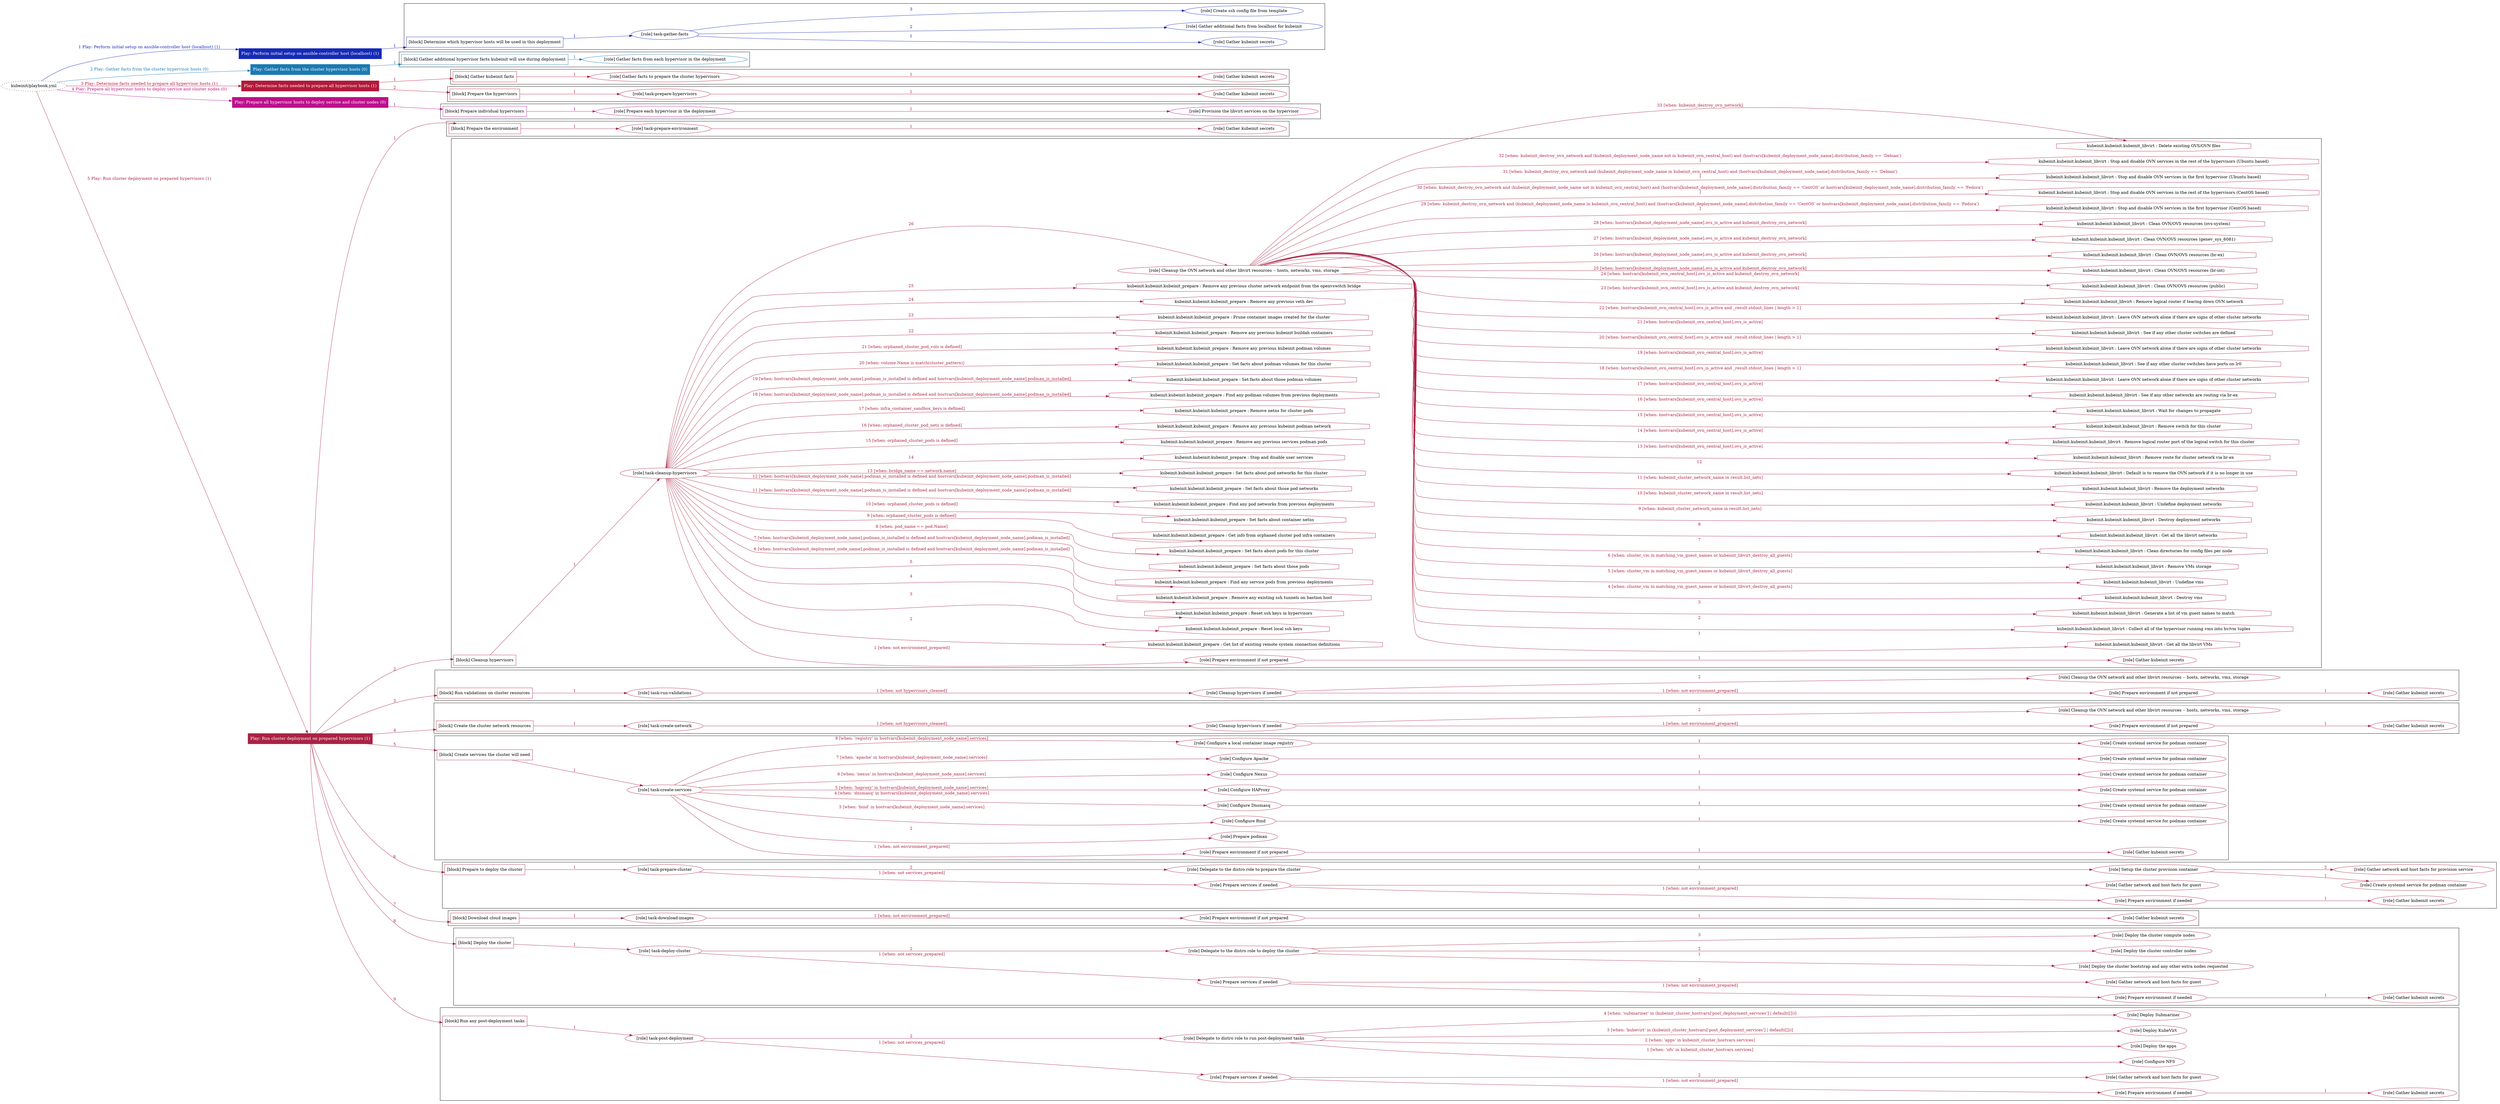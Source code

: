 digraph {
	graph [concentrate=true ordering=in rankdir=LR ratio=fill]
	edge [esep=5 sep=10]
	"kubeinit/playbook.yml" [URL="/home/runner/work/kubeinit/kubeinit/kubeinit/playbook.yml" id=playbook_05ef8b4d style=dotted]
	"kubeinit/playbook.yml" -> play_4609f63e [label="1 Play: Perform initial setup on ansible-controller host (localhost) (1)" color="#142ab8" fontcolor="#142ab8" id=edge_play_4609f63e labeltooltip="1 Play: Perform initial setup on ansible-controller host (localhost) (1)" tooltip="1 Play: Perform initial setup on ansible-controller host (localhost) (1)"]
	subgraph "Play: Perform initial setup on ansible-controller host (localhost) (1)" {
		play_4609f63e [label="Play: Perform initial setup on ansible-controller host (localhost) (1)" URL="/home/runner/work/kubeinit/kubeinit/kubeinit/playbook.yml" color="#142ab8" fontcolor="#ffffff" id=play_4609f63e shape=box style=filled tooltip=localhost]
		play_4609f63e -> block_d797964d [label=1 color="#142ab8" fontcolor="#142ab8" id=edge_block_d797964d labeltooltip=1 tooltip=1]
		subgraph cluster_block_d797964d {
			block_d797964d [label="[block] Determine which hypervisor hosts will be used in this deployment" URL="/home/runner/work/kubeinit/kubeinit/kubeinit/playbook.yml" color="#142ab8" id=block_d797964d labeltooltip="Determine which hypervisor hosts will be used in this deployment" shape=box tooltip="Determine which hypervisor hosts will be used in this deployment"]
			block_d797964d -> role_35cc4844 [label="1 " color="#142ab8" fontcolor="#142ab8" id=edge_role_35cc4844 labeltooltip="1 " tooltip="1 "]
			subgraph "task-gather-facts" {
				role_35cc4844 [label="[role] task-gather-facts" URL="/home/runner/work/kubeinit/kubeinit/kubeinit/playbook.yml" color="#142ab8" id=role_35cc4844 tooltip="task-gather-facts"]
				role_35cc4844 -> role_ed80be09 [label="1 " color="#142ab8" fontcolor="#142ab8" id=edge_role_ed80be09 labeltooltip="1 " tooltip="1 "]
				subgraph "Gather kubeinit secrets" {
					role_ed80be09 [label="[role] Gather kubeinit secrets" URL="/home/runner/.ansible/collections/ansible_collections/kubeinit/kubeinit/roles/kubeinit_prepare/tasks/build_hypervisors_group.yml" color="#142ab8" id=role_ed80be09 tooltip="Gather kubeinit secrets"]
				}
				role_35cc4844 -> role_33d9e430 [label="2 " color="#142ab8" fontcolor="#142ab8" id=edge_role_33d9e430 labeltooltip="2 " tooltip="2 "]
				subgraph "Gather additional facts from localhost for kubeinit" {
					role_33d9e430 [label="[role] Gather additional facts from localhost for kubeinit" URL="/home/runner/.ansible/collections/ansible_collections/kubeinit/kubeinit/roles/kubeinit_prepare/tasks/build_hypervisors_group.yml" color="#142ab8" id=role_33d9e430 tooltip="Gather additional facts from localhost for kubeinit"]
				}
				role_35cc4844 -> role_506611f1 [label="3 " color="#142ab8" fontcolor="#142ab8" id=edge_role_506611f1 labeltooltip="3 " tooltip="3 "]
				subgraph "Create ssh config file from template" {
					role_506611f1 [label="[role] Create ssh config file from template" URL="/home/runner/.ansible/collections/ansible_collections/kubeinit/kubeinit/roles/kubeinit_prepare/tasks/build_hypervisors_group.yml" color="#142ab8" id=role_506611f1 tooltip="Create ssh config file from template"]
				}
			}
		}
	}
	"kubeinit/playbook.yml" -> play_15150d8e [label="2 Play: Gather facts from the cluster hypervisor hosts (0)" color="#1a7ab2" fontcolor="#1a7ab2" id=edge_play_15150d8e labeltooltip="2 Play: Gather facts from the cluster hypervisor hosts (0)" tooltip="2 Play: Gather facts from the cluster hypervisor hosts (0)"]
	subgraph "Play: Gather facts from the cluster hypervisor hosts (0)" {
		play_15150d8e [label="Play: Gather facts from the cluster hypervisor hosts (0)" URL="/home/runner/work/kubeinit/kubeinit/kubeinit/playbook.yml" color="#1a7ab2" fontcolor="#ffffff" id=play_15150d8e shape=box style=filled tooltip="Play: Gather facts from the cluster hypervisor hosts (0)"]
		play_15150d8e -> block_b563c909 [label=1 color="#1a7ab2" fontcolor="#1a7ab2" id=edge_block_b563c909 labeltooltip=1 tooltip=1]
		subgraph cluster_block_b563c909 {
			block_b563c909 [label="[block] Gather additional hypervisor facts kubeinit will use during deployment" URL="/home/runner/work/kubeinit/kubeinit/kubeinit/playbook.yml" color="#1a7ab2" id=block_b563c909 labeltooltip="Gather additional hypervisor facts kubeinit will use during deployment" shape=box tooltip="Gather additional hypervisor facts kubeinit will use during deployment"]
			block_b563c909 -> role_bd66e614 [label="1 " color="#1a7ab2" fontcolor="#1a7ab2" id=edge_role_bd66e614 labeltooltip="1 " tooltip="1 "]
			subgraph "Gather facts from each hypervisor in the deployment" {
				role_bd66e614 [label="[role] Gather facts from each hypervisor in the deployment" URL="/home/runner/work/kubeinit/kubeinit/kubeinit/playbook.yml" color="#1a7ab2" id=role_bd66e614 tooltip="Gather facts from each hypervisor in the deployment"]
			}
		}
	}
	"kubeinit/playbook.yml" -> play_aa242f31 [label="3 Play: Determine facts needed to prepare all hypervisor hosts (1)" color="#b21939" fontcolor="#b21939" id=edge_play_aa242f31 labeltooltip="3 Play: Determine facts needed to prepare all hypervisor hosts (1)" tooltip="3 Play: Determine facts needed to prepare all hypervisor hosts (1)"]
	subgraph "Play: Determine facts needed to prepare all hypervisor hosts (1)" {
		play_aa242f31 [label="Play: Determine facts needed to prepare all hypervisor hosts (1)" URL="/home/runner/work/kubeinit/kubeinit/kubeinit/playbook.yml" color="#b21939" fontcolor="#ffffff" id=play_aa242f31 shape=box style=filled tooltip=localhost]
		play_aa242f31 -> block_d90063c3 [label=1 color="#b21939" fontcolor="#b21939" id=edge_block_d90063c3 labeltooltip=1 tooltip=1]
		subgraph cluster_block_d90063c3 {
			block_d90063c3 [label="[block] Gather kubeinit facts" URL="/home/runner/work/kubeinit/kubeinit/kubeinit/playbook.yml" color="#b21939" id=block_d90063c3 labeltooltip="Gather kubeinit facts" shape=box tooltip="Gather kubeinit facts"]
			block_d90063c3 -> role_0995e2ee [label="1 " color="#b21939" fontcolor="#b21939" id=edge_role_0995e2ee labeltooltip="1 " tooltip="1 "]
			subgraph "Gather facts to prepare the cluster hypervisors" {
				role_0995e2ee [label="[role] Gather facts to prepare the cluster hypervisors" URL="/home/runner/work/kubeinit/kubeinit/kubeinit/playbook.yml" color="#b21939" id=role_0995e2ee tooltip="Gather facts to prepare the cluster hypervisors"]
				role_0995e2ee -> role_d16aa76d [label="1 " color="#b21939" fontcolor="#b21939" id=edge_role_d16aa76d labeltooltip="1 " tooltip="1 "]
				subgraph "Gather kubeinit secrets" {
					role_d16aa76d [label="[role] Gather kubeinit secrets" URL="/home/runner/.ansible/collections/ansible_collections/kubeinit/kubeinit/roles/kubeinit_prepare/tasks/gather_kubeinit_facts.yml" color="#b21939" id=role_d16aa76d tooltip="Gather kubeinit secrets"]
				}
			}
		}
		play_aa242f31 -> block_aa9221a5 [label=2 color="#b21939" fontcolor="#b21939" id=edge_block_aa9221a5 labeltooltip=2 tooltip=2]
		subgraph cluster_block_aa9221a5 {
			block_aa9221a5 [label="[block] Prepare the hypervisors" URL="/home/runner/work/kubeinit/kubeinit/kubeinit/playbook.yml" color="#b21939" id=block_aa9221a5 labeltooltip="Prepare the hypervisors" shape=box tooltip="Prepare the hypervisors"]
			block_aa9221a5 -> role_45a3b11e [label="1 " color="#b21939" fontcolor="#b21939" id=edge_role_45a3b11e labeltooltip="1 " tooltip="1 "]
			subgraph "task-prepare-hypervisors" {
				role_45a3b11e [label="[role] task-prepare-hypervisors" URL="/home/runner/work/kubeinit/kubeinit/kubeinit/playbook.yml" color="#b21939" id=role_45a3b11e tooltip="task-prepare-hypervisors"]
				role_45a3b11e -> role_76784650 [label="1 " color="#b21939" fontcolor="#b21939" id=edge_role_76784650 labeltooltip="1 " tooltip="1 "]
				subgraph "Gather kubeinit secrets" {
					role_76784650 [label="[role] Gather kubeinit secrets" URL="/home/runner/.ansible/collections/ansible_collections/kubeinit/kubeinit/roles/kubeinit_prepare/tasks/gather_kubeinit_facts.yml" color="#b21939" id=role_76784650 tooltip="Gather kubeinit secrets"]
				}
			}
		}
	}
	"kubeinit/playbook.yml" -> play_a6cf0e99 [label="4 Play: Prepare all hypervisor hosts to deploy service and cluster nodes (0)" color="#bc108b" fontcolor="#bc108b" id=edge_play_a6cf0e99 labeltooltip="4 Play: Prepare all hypervisor hosts to deploy service and cluster nodes (0)" tooltip="4 Play: Prepare all hypervisor hosts to deploy service and cluster nodes (0)"]
	subgraph "Play: Prepare all hypervisor hosts to deploy service and cluster nodes (0)" {
		play_a6cf0e99 [label="Play: Prepare all hypervisor hosts to deploy service and cluster nodes (0)" URL="/home/runner/work/kubeinit/kubeinit/kubeinit/playbook.yml" color="#bc108b" fontcolor="#ffffff" id=play_a6cf0e99 shape=box style=filled tooltip="Play: Prepare all hypervisor hosts to deploy service and cluster nodes (0)"]
		play_a6cf0e99 -> block_1dfb45e2 [label=1 color="#bc108b" fontcolor="#bc108b" id=edge_block_1dfb45e2 labeltooltip=1 tooltip=1]
		subgraph cluster_block_1dfb45e2 {
			block_1dfb45e2 [label="[block] Prepare individual hypervisors" URL="/home/runner/work/kubeinit/kubeinit/kubeinit/playbook.yml" color="#bc108b" id=block_1dfb45e2 labeltooltip="Prepare individual hypervisors" shape=box tooltip="Prepare individual hypervisors"]
			block_1dfb45e2 -> role_471dadc9 [label="1 " color="#bc108b" fontcolor="#bc108b" id=edge_role_471dadc9 labeltooltip="1 " tooltip="1 "]
			subgraph "Prepare each hypervisor in the deployment" {
				role_471dadc9 [label="[role] Prepare each hypervisor in the deployment" URL="/home/runner/work/kubeinit/kubeinit/kubeinit/playbook.yml" color="#bc108b" id=role_471dadc9 tooltip="Prepare each hypervisor in the deployment"]
				role_471dadc9 -> role_dc796755 [label="1 " color="#bc108b" fontcolor="#bc108b" id=edge_role_dc796755 labeltooltip="1 " tooltip="1 "]
				subgraph "Provision the libvirt services on the hypervisor" {
					role_dc796755 [label="[role] Provision the libvirt services on the hypervisor" URL="/home/runner/.ansible/collections/ansible_collections/kubeinit/kubeinit/roles/kubeinit_prepare/tasks/prepare_hypervisor.yml" color="#bc108b" id=role_dc796755 tooltip="Provision the libvirt services on the hypervisor"]
				}
			}
		}
	}
	"kubeinit/playbook.yml" -> play_671c5377 [label="5 Play: Run cluster deployment on prepared hypervisors (1)" color="#a92344" fontcolor="#a92344" id=edge_play_671c5377 labeltooltip="5 Play: Run cluster deployment on prepared hypervisors (1)" tooltip="5 Play: Run cluster deployment on prepared hypervisors (1)"]
	subgraph "Play: Run cluster deployment on prepared hypervisors (1)" {
		play_671c5377 [label="Play: Run cluster deployment on prepared hypervisors (1)" URL="/home/runner/work/kubeinit/kubeinit/kubeinit/playbook.yml" color="#a92344" fontcolor="#ffffff" id=play_671c5377 shape=box style=filled tooltip=localhost]
		play_671c5377 -> block_f574899e [label=1 color="#a92344" fontcolor="#a92344" id=edge_block_f574899e labeltooltip=1 tooltip=1]
		subgraph cluster_block_f574899e {
			block_f574899e [label="[block] Prepare the environment" URL="/home/runner/work/kubeinit/kubeinit/kubeinit/playbook.yml" color="#a92344" id=block_f574899e labeltooltip="Prepare the environment" shape=box tooltip="Prepare the environment"]
			block_f574899e -> role_4a57057b [label="1 " color="#a92344" fontcolor="#a92344" id=edge_role_4a57057b labeltooltip="1 " tooltip="1 "]
			subgraph "task-prepare-environment" {
				role_4a57057b [label="[role] task-prepare-environment" URL="/home/runner/work/kubeinit/kubeinit/kubeinit/playbook.yml" color="#a92344" id=role_4a57057b tooltip="task-prepare-environment"]
				role_4a57057b -> role_0093133c [label="1 " color="#a92344" fontcolor="#a92344" id=edge_role_0093133c labeltooltip="1 " tooltip="1 "]
				subgraph "Gather kubeinit secrets" {
					role_0093133c [label="[role] Gather kubeinit secrets" URL="/home/runner/.ansible/collections/ansible_collections/kubeinit/kubeinit/roles/kubeinit_prepare/tasks/gather_kubeinit_facts.yml" color="#a92344" id=role_0093133c tooltip="Gather kubeinit secrets"]
				}
			}
		}
		play_671c5377 -> block_63c731fe [label=2 color="#a92344" fontcolor="#a92344" id=edge_block_63c731fe labeltooltip=2 tooltip=2]
		subgraph cluster_block_63c731fe {
			block_63c731fe [label="[block] Cleanup hypervisors" URL="/home/runner/work/kubeinit/kubeinit/kubeinit/playbook.yml" color="#a92344" id=block_63c731fe labeltooltip="Cleanup hypervisors" shape=box tooltip="Cleanup hypervisors"]
			block_63c731fe -> role_25ab39af [label="1 " color="#a92344" fontcolor="#a92344" id=edge_role_25ab39af labeltooltip="1 " tooltip="1 "]
			subgraph "task-cleanup-hypervisors" {
				role_25ab39af [label="[role] task-cleanup-hypervisors" URL="/home/runner/work/kubeinit/kubeinit/kubeinit/playbook.yml" color="#a92344" id=role_25ab39af tooltip="task-cleanup-hypervisors"]
				role_25ab39af -> role_a8d5d400 [label="1 [when: not environment_prepared]" color="#a92344" fontcolor="#a92344" id=edge_role_a8d5d400 labeltooltip="1 [when: not environment_prepared]" tooltip="1 [when: not environment_prepared]"]
				subgraph "Prepare environment if not prepared" {
					role_a8d5d400 [label="[role] Prepare environment if not prepared" URL="/home/runner/.ansible/collections/ansible_collections/kubeinit/kubeinit/roles/kubeinit_prepare/tasks/cleanup_hypervisors.yml" color="#a92344" id=role_a8d5d400 tooltip="Prepare environment if not prepared"]
					role_a8d5d400 -> role_054d3925 [label="1 " color="#a92344" fontcolor="#a92344" id=edge_role_054d3925 labeltooltip="1 " tooltip="1 "]
					subgraph "Gather kubeinit secrets" {
						role_054d3925 [label="[role] Gather kubeinit secrets" URL="/home/runner/.ansible/collections/ansible_collections/kubeinit/kubeinit/roles/kubeinit_prepare/tasks/gather_kubeinit_facts.yml" color="#a92344" id=role_054d3925 tooltip="Gather kubeinit secrets"]
					}
				}
				task_7bde6ef5 [label="kubeinit.kubeinit.kubeinit_prepare : Get list of existing remote system connection definitions" URL="/home/runner/.ansible/collections/ansible_collections/kubeinit/kubeinit/roles/kubeinit_prepare/tasks/cleanup_hypervisors.yml" color="#a92344" id=task_7bde6ef5 shape=octagon tooltip="kubeinit.kubeinit.kubeinit_prepare : Get list of existing remote system connection definitions"]
				role_25ab39af -> task_7bde6ef5 [label="2 " color="#a92344" fontcolor="#a92344" id=edge_task_7bde6ef5 labeltooltip="2 " tooltip="2 "]
				task_c5bd01c8 [label="kubeinit.kubeinit.kubeinit_prepare : Reset local ssh keys" URL="/home/runner/.ansible/collections/ansible_collections/kubeinit/kubeinit/roles/kubeinit_prepare/tasks/cleanup_hypervisors.yml" color="#a92344" id=task_c5bd01c8 shape=octagon tooltip="kubeinit.kubeinit.kubeinit_prepare : Reset local ssh keys"]
				role_25ab39af -> task_c5bd01c8 [label="3 " color="#a92344" fontcolor="#a92344" id=edge_task_c5bd01c8 labeltooltip="3 " tooltip="3 "]
				task_6a8e1e96 [label="kubeinit.kubeinit.kubeinit_prepare : Reset ssh keys in hypervisors" URL="/home/runner/.ansible/collections/ansible_collections/kubeinit/kubeinit/roles/kubeinit_prepare/tasks/cleanup_hypervisors.yml" color="#a92344" id=task_6a8e1e96 shape=octagon tooltip="kubeinit.kubeinit.kubeinit_prepare : Reset ssh keys in hypervisors"]
				role_25ab39af -> task_6a8e1e96 [label="4 " color="#a92344" fontcolor="#a92344" id=edge_task_6a8e1e96 labeltooltip="4 " tooltip="4 "]
				task_21a8a722 [label="kubeinit.kubeinit.kubeinit_prepare : Remove any existing ssh tunnels on bastion host" URL="/home/runner/.ansible/collections/ansible_collections/kubeinit/kubeinit/roles/kubeinit_prepare/tasks/cleanup_hypervisors.yml" color="#a92344" id=task_21a8a722 shape=octagon tooltip="kubeinit.kubeinit.kubeinit_prepare : Remove any existing ssh tunnels on bastion host"]
				role_25ab39af -> task_21a8a722 [label="5 " color="#a92344" fontcolor="#a92344" id=edge_task_21a8a722 labeltooltip="5 " tooltip="5 "]
				task_0a6ac305 [label="kubeinit.kubeinit.kubeinit_prepare : Find any service pods from previous deployments" URL="/home/runner/.ansible/collections/ansible_collections/kubeinit/kubeinit/roles/kubeinit_prepare/tasks/cleanup_hypervisors.yml" color="#a92344" id=task_0a6ac305 shape=octagon tooltip="kubeinit.kubeinit.kubeinit_prepare : Find any service pods from previous deployments"]
				role_25ab39af -> task_0a6ac305 [label="6 [when: hostvars[kubeinit_deployment_node_name].podman_is_installed is defined and hostvars[kubeinit_deployment_node_name].podman_is_installed]" color="#a92344" fontcolor="#a92344" id=edge_task_0a6ac305 labeltooltip="6 [when: hostvars[kubeinit_deployment_node_name].podman_is_installed is defined and hostvars[kubeinit_deployment_node_name].podman_is_installed]" tooltip="6 [when: hostvars[kubeinit_deployment_node_name].podman_is_installed is defined and hostvars[kubeinit_deployment_node_name].podman_is_installed]"]
				task_56bdf564 [label="kubeinit.kubeinit.kubeinit_prepare : Set facts about those pods" URL="/home/runner/.ansible/collections/ansible_collections/kubeinit/kubeinit/roles/kubeinit_prepare/tasks/cleanup_hypervisors.yml" color="#a92344" id=task_56bdf564 shape=octagon tooltip="kubeinit.kubeinit.kubeinit_prepare : Set facts about those pods"]
				role_25ab39af -> task_56bdf564 [label="7 [when: hostvars[kubeinit_deployment_node_name].podman_is_installed is defined and hostvars[kubeinit_deployment_node_name].podman_is_installed]" color="#a92344" fontcolor="#a92344" id=edge_task_56bdf564 labeltooltip="7 [when: hostvars[kubeinit_deployment_node_name].podman_is_installed is defined and hostvars[kubeinit_deployment_node_name].podman_is_installed]" tooltip="7 [when: hostvars[kubeinit_deployment_node_name].podman_is_installed is defined and hostvars[kubeinit_deployment_node_name].podman_is_installed]"]
				task_3287dc6f [label="kubeinit.kubeinit.kubeinit_prepare : Set facts about pods for this cluster" URL="/home/runner/.ansible/collections/ansible_collections/kubeinit/kubeinit/roles/kubeinit_prepare/tasks/cleanup_hypervisors.yml" color="#a92344" id=task_3287dc6f shape=octagon tooltip="kubeinit.kubeinit.kubeinit_prepare : Set facts about pods for this cluster"]
				role_25ab39af -> task_3287dc6f [label="8 [when: pod_name == pod.Name]" color="#a92344" fontcolor="#a92344" id=edge_task_3287dc6f labeltooltip="8 [when: pod_name == pod.Name]" tooltip="8 [when: pod_name == pod.Name]"]
				task_41696927 [label="kubeinit.kubeinit.kubeinit_prepare : Get info from orphaned cluster pod infra containers" URL="/home/runner/.ansible/collections/ansible_collections/kubeinit/kubeinit/roles/kubeinit_prepare/tasks/cleanup_hypervisors.yml" color="#a92344" id=task_41696927 shape=octagon tooltip="kubeinit.kubeinit.kubeinit_prepare : Get info from orphaned cluster pod infra containers"]
				role_25ab39af -> task_41696927 [label="9 [when: orphaned_cluster_pods is defined]" color="#a92344" fontcolor="#a92344" id=edge_task_41696927 labeltooltip="9 [when: orphaned_cluster_pods is defined]" tooltip="9 [when: orphaned_cluster_pods is defined]"]
				task_d5dbf1c2 [label="kubeinit.kubeinit.kubeinit_prepare : Set facts about container netns" URL="/home/runner/.ansible/collections/ansible_collections/kubeinit/kubeinit/roles/kubeinit_prepare/tasks/cleanup_hypervisors.yml" color="#a92344" id=task_d5dbf1c2 shape=octagon tooltip="kubeinit.kubeinit.kubeinit_prepare : Set facts about container netns"]
				role_25ab39af -> task_d5dbf1c2 [label="10 [when: orphaned_cluster_pods is defined]" color="#a92344" fontcolor="#a92344" id=edge_task_d5dbf1c2 labeltooltip="10 [when: orphaned_cluster_pods is defined]" tooltip="10 [when: orphaned_cluster_pods is defined]"]
				task_6d78f661 [label="kubeinit.kubeinit.kubeinit_prepare : Find any pod networks from previous deployments" URL="/home/runner/.ansible/collections/ansible_collections/kubeinit/kubeinit/roles/kubeinit_prepare/tasks/cleanup_hypervisors.yml" color="#a92344" id=task_6d78f661 shape=octagon tooltip="kubeinit.kubeinit.kubeinit_prepare : Find any pod networks from previous deployments"]
				role_25ab39af -> task_6d78f661 [label="11 [when: hostvars[kubeinit_deployment_node_name].podman_is_installed is defined and hostvars[kubeinit_deployment_node_name].podman_is_installed]" color="#a92344" fontcolor="#a92344" id=edge_task_6d78f661 labeltooltip="11 [when: hostvars[kubeinit_deployment_node_name].podman_is_installed is defined and hostvars[kubeinit_deployment_node_name].podman_is_installed]" tooltip="11 [when: hostvars[kubeinit_deployment_node_name].podman_is_installed is defined and hostvars[kubeinit_deployment_node_name].podman_is_installed]"]
				task_7d85bce5 [label="kubeinit.kubeinit.kubeinit_prepare : Set facts about those pod networks" URL="/home/runner/.ansible/collections/ansible_collections/kubeinit/kubeinit/roles/kubeinit_prepare/tasks/cleanup_hypervisors.yml" color="#a92344" id=task_7d85bce5 shape=octagon tooltip="kubeinit.kubeinit.kubeinit_prepare : Set facts about those pod networks"]
				role_25ab39af -> task_7d85bce5 [label="12 [when: hostvars[kubeinit_deployment_node_name].podman_is_installed is defined and hostvars[kubeinit_deployment_node_name].podman_is_installed]" color="#a92344" fontcolor="#a92344" id=edge_task_7d85bce5 labeltooltip="12 [when: hostvars[kubeinit_deployment_node_name].podman_is_installed is defined and hostvars[kubeinit_deployment_node_name].podman_is_installed]" tooltip="12 [when: hostvars[kubeinit_deployment_node_name].podman_is_installed is defined and hostvars[kubeinit_deployment_node_name].podman_is_installed]"]
				task_d1bc56cb [label="kubeinit.kubeinit.kubeinit_prepare : Set facts about pod networks for this cluster" URL="/home/runner/.ansible/collections/ansible_collections/kubeinit/kubeinit/roles/kubeinit_prepare/tasks/cleanup_hypervisors.yml" color="#a92344" id=task_d1bc56cb shape=octagon tooltip="kubeinit.kubeinit.kubeinit_prepare : Set facts about pod networks for this cluster"]
				role_25ab39af -> task_d1bc56cb [label="13 [when: bridge_name == network.name]" color="#a92344" fontcolor="#a92344" id=edge_task_d1bc56cb labeltooltip="13 [when: bridge_name == network.name]" tooltip="13 [when: bridge_name == network.name]"]
				task_e5847991 [label="kubeinit.kubeinit.kubeinit_prepare : Stop and disable user services" URL="/home/runner/.ansible/collections/ansible_collections/kubeinit/kubeinit/roles/kubeinit_prepare/tasks/cleanup_hypervisors.yml" color="#a92344" id=task_e5847991 shape=octagon tooltip="kubeinit.kubeinit.kubeinit_prepare : Stop and disable user services"]
				role_25ab39af -> task_e5847991 [label="14 " color="#a92344" fontcolor="#a92344" id=edge_task_e5847991 labeltooltip="14 " tooltip="14 "]
				task_da12825b [label="kubeinit.kubeinit.kubeinit_prepare : Remove any previous services podman pods" URL="/home/runner/.ansible/collections/ansible_collections/kubeinit/kubeinit/roles/kubeinit_prepare/tasks/cleanup_hypervisors.yml" color="#a92344" id=task_da12825b shape=octagon tooltip="kubeinit.kubeinit.kubeinit_prepare : Remove any previous services podman pods"]
				role_25ab39af -> task_da12825b [label="15 [when: orphaned_cluster_pods is defined]" color="#a92344" fontcolor="#a92344" id=edge_task_da12825b labeltooltip="15 [when: orphaned_cluster_pods is defined]" tooltip="15 [when: orphaned_cluster_pods is defined]"]
				task_ce3b365f [label="kubeinit.kubeinit.kubeinit_prepare : Remove any previous kubeinit podman network" URL="/home/runner/.ansible/collections/ansible_collections/kubeinit/kubeinit/roles/kubeinit_prepare/tasks/cleanup_hypervisors.yml" color="#a92344" id=task_ce3b365f shape=octagon tooltip="kubeinit.kubeinit.kubeinit_prepare : Remove any previous kubeinit podman network"]
				role_25ab39af -> task_ce3b365f [label="16 [when: orphaned_cluster_pod_nets is defined]" color="#a92344" fontcolor="#a92344" id=edge_task_ce3b365f labeltooltip="16 [when: orphaned_cluster_pod_nets is defined]" tooltip="16 [when: orphaned_cluster_pod_nets is defined]"]
				task_7f7eee8f [label="kubeinit.kubeinit.kubeinit_prepare : Remove netns for cluster pods" URL="/home/runner/.ansible/collections/ansible_collections/kubeinit/kubeinit/roles/kubeinit_prepare/tasks/cleanup_hypervisors.yml" color="#a92344" id=task_7f7eee8f shape=octagon tooltip="kubeinit.kubeinit.kubeinit_prepare : Remove netns for cluster pods"]
				role_25ab39af -> task_7f7eee8f [label="17 [when: infra_container_sandbox_keys is defined]" color="#a92344" fontcolor="#a92344" id=edge_task_7f7eee8f labeltooltip="17 [when: infra_container_sandbox_keys is defined]" tooltip="17 [when: infra_container_sandbox_keys is defined]"]
				task_4a803c3c [label="kubeinit.kubeinit.kubeinit_prepare : Find any podman volumes from previous deployments" URL="/home/runner/.ansible/collections/ansible_collections/kubeinit/kubeinit/roles/kubeinit_prepare/tasks/cleanup_hypervisors.yml" color="#a92344" id=task_4a803c3c shape=octagon tooltip="kubeinit.kubeinit.kubeinit_prepare : Find any podman volumes from previous deployments"]
				role_25ab39af -> task_4a803c3c [label="18 [when: hostvars[kubeinit_deployment_node_name].podman_is_installed is defined and hostvars[kubeinit_deployment_node_name].podman_is_installed]" color="#a92344" fontcolor="#a92344" id=edge_task_4a803c3c labeltooltip="18 [when: hostvars[kubeinit_deployment_node_name].podman_is_installed is defined and hostvars[kubeinit_deployment_node_name].podman_is_installed]" tooltip="18 [when: hostvars[kubeinit_deployment_node_name].podman_is_installed is defined and hostvars[kubeinit_deployment_node_name].podman_is_installed]"]
				task_6c654145 [label="kubeinit.kubeinit.kubeinit_prepare : Set facts about those podman volumes" URL="/home/runner/.ansible/collections/ansible_collections/kubeinit/kubeinit/roles/kubeinit_prepare/tasks/cleanup_hypervisors.yml" color="#a92344" id=task_6c654145 shape=octagon tooltip="kubeinit.kubeinit.kubeinit_prepare : Set facts about those podman volumes"]
				role_25ab39af -> task_6c654145 [label="19 [when: hostvars[kubeinit_deployment_node_name].podman_is_installed is defined and hostvars[kubeinit_deployment_node_name].podman_is_installed]" color="#a92344" fontcolor="#a92344" id=edge_task_6c654145 labeltooltip="19 [when: hostvars[kubeinit_deployment_node_name].podman_is_installed is defined and hostvars[kubeinit_deployment_node_name].podman_is_installed]" tooltip="19 [when: hostvars[kubeinit_deployment_node_name].podman_is_installed is defined and hostvars[kubeinit_deployment_node_name].podman_is_installed]"]
				task_9f78bf67 [label="kubeinit.kubeinit.kubeinit_prepare : Set facts about podman volumes for this cluster" URL="/home/runner/.ansible/collections/ansible_collections/kubeinit/kubeinit/roles/kubeinit_prepare/tasks/cleanup_hypervisors.yml" color="#a92344" id=task_9f78bf67 shape=octagon tooltip="kubeinit.kubeinit.kubeinit_prepare : Set facts about podman volumes for this cluster"]
				role_25ab39af -> task_9f78bf67 [label="20 [when: volume.Name is match(cluster_pattern)]" color="#a92344" fontcolor="#a92344" id=edge_task_9f78bf67 labeltooltip="20 [when: volume.Name is match(cluster_pattern)]" tooltip="20 [when: volume.Name is match(cluster_pattern)]"]
				task_6ffa1e0f [label="kubeinit.kubeinit.kubeinit_prepare : Remove any previous kubeinit podman volumes" URL="/home/runner/.ansible/collections/ansible_collections/kubeinit/kubeinit/roles/kubeinit_prepare/tasks/cleanup_hypervisors.yml" color="#a92344" id=task_6ffa1e0f shape=octagon tooltip="kubeinit.kubeinit.kubeinit_prepare : Remove any previous kubeinit podman volumes"]
				role_25ab39af -> task_6ffa1e0f [label="21 [when: orphaned_cluster_pod_vols is defined]" color="#a92344" fontcolor="#a92344" id=edge_task_6ffa1e0f labeltooltip="21 [when: orphaned_cluster_pod_vols is defined]" tooltip="21 [when: orphaned_cluster_pod_vols is defined]"]
				task_69b5165e [label="kubeinit.kubeinit.kubeinit_prepare : Remove any previous kubeinit buildah containers" URL="/home/runner/.ansible/collections/ansible_collections/kubeinit/kubeinit/roles/kubeinit_prepare/tasks/cleanup_hypervisors.yml" color="#a92344" id=task_69b5165e shape=octagon tooltip="kubeinit.kubeinit.kubeinit_prepare : Remove any previous kubeinit buildah containers"]
				role_25ab39af -> task_69b5165e [label="22 " color="#a92344" fontcolor="#a92344" id=edge_task_69b5165e labeltooltip="22 " tooltip="22 "]
				task_ef973035 [label="kubeinit.kubeinit.kubeinit_prepare : Prune container images created for the cluster" URL="/home/runner/.ansible/collections/ansible_collections/kubeinit/kubeinit/roles/kubeinit_prepare/tasks/cleanup_hypervisors.yml" color="#a92344" id=task_ef973035 shape=octagon tooltip="kubeinit.kubeinit.kubeinit_prepare : Prune container images created for the cluster"]
				role_25ab39af -> task_ef973035 [label="23 " color="#a92344" fontcolor="#a92344" id=edge_task_ef973035 labeltooltip="23 " tooltip="23 "]
				task_96e32867 [label="kubeinit.kubeinit.kubeinit_prepare : Remove any previous veth dev" URL="/home/runner/.ansible/collections/ansible_collections/kubeinit/kubeinit/roles/kubeinit_prepare/tasks/cleanup_hypervisors.yml" color="#a92344" id=task_96e32867 shape=octagon tooltip="kubeinit.kubeinit.kubeinit_prepare : Remove any previous veth dev"]
				role_25ab39af -> task_96e32867 [label="24 " color="#a92344" fontcolor="#a92344" id=edge_task_96e32867 labeltooltip="24 " tooltip="24 "]
				task_64bc178a [label="kubeinit.kubeinit.kubeinit_prepare : Remove any previous cluster network endpoint from the openvswitch bridge" URL="/home/runner/.ansible/collections/ansible_collections/kubeinit/kubeinit/roles/kubeinit_prepare/tasks/cleanup_hypervisors.yml" color="#a92344" id=task_64bc178a shape=octagon tooltip="kubeinit.kubeinit.kubeinit_prepare : Remove any previous cluster network endpoint from the openvswitch bridge"]
				role_25ab39af -> task_64bc178a [label="25 " color="#a92344" fontcolor="#a92344" id=edge_task_64bc178a labeltooltip="25 " tooltip="25 "]
				role_25ab39af -> role_957a71ed [label="26 " color="#a92344" fontcolor="#a92344" id=edge_role_957a71ed labeltooltip="26 " tooltip="26 "]
				subgraph "Cleanup the OVN network and other libvirt resources -- hosts, networks, vms, storage" {
					role_957a71ed [label="[role] Cleanup the OVN network and other libvirt resources -- hosts, networks, vms, storage" URL="/home/runner/.ansible/collections/ansible_collections/kubeinit/kubeinit/roles/kubeinit_prepare/tasks/cleanup_hypervisors.yml" color="#a92344" id=role_957a71ed tooltip="Cleanup the OVN network and other libvirt resources -- hosts, networks, vms, storage"]
					task_62b9b35d [label="kubeinit.kubeinit.kubeinit_libvirt : Get all the libvirt VMs" URL="/home/runner/.ansible/collections/ansible_collections/kubeinit/kubeinit/roles/kubeinit_libvirt/tasks/cleanup_libvirt.yml" color="#a92344" id=task_62b9b35d shape=octagon tooltip="kubeinit.kubeinit.kubeinit_libvirt : Get all the libvirt VMs"]
					role_957a71ed -> task_62b9b35d [label="1 " color="#a92344" fontcolor="#a92344" id=edge_task_62b9b35d labeltooltip="1 " tooltip="1 "]
					task_eac22b86 [label="kubeinit.kubeinit.kubeinit_libvirt : Collect all of the hypervisor running vms into hv/vm tuples" URL="/home/runner/.ansible/collections/ansible_collections/kubeinit/kubeinit/roles/kubeinit_libvirt/tasks/cleanup_libvirt.yml" color="#a92344" id=task_eac22b86 shape=octagon tooltip="kubeinit.kubeinit.kubeinit_libvirt : Collect all of the hypervisor running vms into hv/vm tuples"]
					role_957a71ed -> task_eac22b86 [label="2 " color="#a92344" fontcolor="#a92344" id=edge_task_eac22b86 labeltooltip="2 " tooltip="2 "]
					task_4a5cefe3 [label="kubeinit.kubeinit.kubeinit_libvirt : Generate a list of vm guest names to match" URL="/home/runner/.ansible/collections/ansible_collections/kubeinit/kubeinit/roles/kubeinit_libvirt/tasks/cleanup_libvirt.yml" color="#a92344" id=task_4a5cefe3 shape=octagon tooltip="kubeinit.kubeinit.kubeinit_libvirt : Generate a list of vm guest names to match"]
					role_957a71ed -> task_4a5cefe3 [label="3 " color="#a92344" fontcolor="#a92344" id=edge_task_4a5cefe3 labeltooltip="3 " tooltip="3 "]
					task_606d81ed [label="kubeinit.kubeinit.kubeinit_libvirt : Destroy vms" URL="/home/runner/.ansible/collections/ansible_collections/kubeinit/kubeinit/roles/kubeinit_libvirt/tasks/cleanup_libvirt.yml" color="#a92344" id=task_606d81ed shape=octagon tooltip="kubeinit.kubeinit.kubeinit_libvirt : Destroy vms"]
					role_957a71ed -> task_606d81ed [label="4 [when: cluster_vm in matching_vm_guest_names or kubeinit_libvirt_destroy_all_guests]" color="#a92344" fontcolor="#a92344" id=edge_task_606d81ed labeltooltip="4 [when: cluster_vm in matching_vm_guest_names or kubeinit_libvirt_destroy_all_guests]" tooltip="4 [when: cluster_vm in matching_vm_guest_names or kubeinit_libvirt_destroy_all_guests]"]
					task_5cb31924 [label="kubeinit.kubeinit.kubeinit_libvirt : Undefine vms" URL="/home/runner/.ansible/collections/ansible_collections/kubeinit/kubeinit/roles/kubeinit_libvirt/tasks/cleanup_libvirt.yml" color="#a92344" id=task_5cb31924 shape=octagon tooltip="kubeinit.kubeinit.kubeinit_libvirt : Undefine vms"]
					role_957a71ed -> task_5cb31924 [label="5 [when: cluster_vm in matching_vm_guest_names or kubeinit_libvirt_destroy_all_guests]" color="#a92344" fontcolor="#a92344" id=edge_task_5cb31924 labeltooltip="5 [when: cluster_vm in matching_vm_guest_names or kubeinit_libvirt_destroy_all_guests]" tooltip="5 [when: cluster_vm in matching_vm_guest_names or kubeinit_libvirt_destroy_all_guests]"]
					task_a66e4bf7 [label="kubeinit.kubeinit.kubeinit_libvirt : Remove VMs storage" URL="/home/runner/.ansible/collections/ansible_collections/kubeinit/kubeinit/roles/kubeinit_libvirt/tasks/cleanup_libvirt.yml" color="#a92344" id=task_a66e4bf7 shape=octagon tooltip="kubeinit.kubeinit.kubeinit_libvirt : Remove VMs storage"]
					role_957a71ed -> task_a66e4bf7 [label="6 [when: cluster_vm in matching_vm_guest_names or kubeinit_libvirt_destroy_all_guests]" color="#a92344" fontcolor="#a92344" id=edge_task_a66e4bf7 labeltooltip="6 [when: cluster_vm in matching_vm_guest_names or kubeinit_libvirt_destroy_all_guests]" tooltip="6 [when: cluster_vm in matching_vm_guest_names or kubeinit_libvirt_destroy_all_guests]"]
					task_c610a94b [label="kubeinit.kubeinit.kubeinit_libvirt : Clean directories for config files per node" URL="/home/runner/.ansible/collections/ansible_collections/kubeinit/kubeinit/roles/kubeinit_libvirt/tasks/cleanup_libvirt.yml" color="#a92344" id=task_c610a94b shape=octagon tooltip="kubeinit.kubeinit.kubeinit_libvirt : Clean directories for config files per node"]
					role_957a71ed -> task_c610a94b [label="7 " color="#a92344" fontcolor="#a92344" id=edge_task_c610a94b labeltooltip="7 " tooltip="7 "]
					task_37c34d2d [label="kubeinit.kubeinit.kubeinit_libvirt : Get all the libvirt networks" URL="/home/runner/.ansible/collections/ansible_collections/kubeinit/kubeinit/roles/kubeinit_libvirt/tasks/cleanup_libvirt.yml" color="#a92344" id=task_37c34d2d shape=octagon tooltip="kubeinit.kubeinit.kubeinit_libvirt : Get all the libvirt networks"]
					role_957a71ed -> task_37c34d2d [label="8 " color="#a92344" fontcolor="#a92344" id=edge_task_37c34d2d labeltooltip="8 " tooltip="8 "]
					task_30aff5bc [label="kubeinit.kubeinit.kubeinit_libvirt : Destroy deployment networks" URL="/home/runner/.ansible/collections/ansible_collections/kubeinit/kubeinit/roles/kubeinit_libvirt/tasks/cleanup_libvirt.yml" color="#a92344" id=task_30aff5bc shape=octagon tooltip="kubeinit.kubeinit.kubeinit_libvirt : Destroy deployment networks"]
					role_957a71ed -> task_30aff5bc [label="9 [when: kubeinit_cluster_network_name in result.list_nets]" color="#a92344" fontcolor="#a92344" id=edge_task_30aff5bc labeltooltip="9 [when: kubeinit_cluster_network_name in result.list_nets]" tooltip="9 [when: kubeinit_cluster_network_name in result.list_nets]"]
					task_c28e3507 [label="kubeinit.kubeinit.kubeinit_libvirt : Undefine deployment networks" URL="/home/runner/.ansible/collections/ansible_collections/kubeinit/kubeinit/roles/kubeinit_libvirt/tasks/cleanup_libvirt.yml" color="#a92344" id=task_c28e3507 shape=octagon tooltip="kubeinit.kubeinit.kubeinit_libvirt : Undefine deployment networks"]
					role_957a71ed -> task_c28e3507 [label="10 [when: kubeinit_cluster_network_name in result.list_nets]" color="#a92344" fontcolor="#a92344" id=edge_task_c28e3507 labeltooltip="10 [when: kubeinit_cluster_network_name in result.list_nets]" tooltip="10 [when: kubeinit_cluster_network_name in result.list_nets]"]
					task_24cde839 [label="kubeinit.kubeinit.kubeinit_libvirt : Remove the deployment networks" URL="/home/runner/.ansible/collections/ansible_collections/kubeinit/kubeinit/roles/kubeinit_libvirt/tasks/cleanup_libvirt.yml" color="#a92344" id=task_24cde839 shape=octagon tooltip="kubeinit.kubeinit.kubeinit_libvirt : Remove the deployment networks"]
					role_957a71ed -> task_24cde839 [label="11 [when: kubeinit_cluster_network_name in result.list_nets]" color="#a92344" fontcolor="#a92344" id=edge_task_24cde839 labeltooltip="11 [when: kubeinit_cluster_network_name in result.list_nets]" tooltip="11 [when: kubeinit_cluster_network_name in result.list_nets]"]
					task_5b0c50d1 [label="kubeinit.kubeinit.kubeinit_libvirt : Default is to remove the OVN network if it is no longer in use" URL="/home/runner/.ansible/collections/ansible_collections/kubeinit/kubeinit/roles/kubeinit_libvirt/tasks/cleanup_libvirt.yml" color="#a92344" id=task_5b0c50d1 shape=octagon tooltip="kubeinit.kubeinit.kubeinit_libvirt : Default is to remove the OVN network if it is no longer in use"]
					role_957a71ed -> task_5b0c50d1 [label="12 " color="#a92344" fontcolor="#a92344" id=edge_task_5b0c50d1 labeltooltip="12 " tooltip="12 "]
					task_9226ee1d [label="kubeinit.kubeinit.kubeinit_libvirt : Remove route for cluster network via br-ex" URL="/home/runner/.ansible/collections/ansible_collections/kubeinit/kubeinit/roles/kubeinit_libvirt/tasks/cleanup_libvirt.yml" color="#a92344" id=task_9226ee1d shape=octagon tooltip="kubeinit.kubeinit.kubeinit_libvirt : Remove route for cluster network via br-ex"]
					role_957a71ed -> task_9226ee1d [label="13 [when: hostvars[kubeinit_ovn_central_host].ovs_is_active]" color="#a92344" fontcolor="#a92344" id=edge_task_9226ee1d labeltooltip="13 [when: hostvars[kubeinit_ovn_central_host].ovs_is_active]" tooltip="13 [when: hostvars[kubeinit_ovn_central_host].ovs_is_active]"]
					task_511bec7f [label="kubeinit.kubeinit.kubeinit_libvirt : Remove logical router port of the logical switch for this cluster" URL="/home/runner/.ansible/collections/ansible_collections/kubeinit/kubeinit/roles/kubeinit_libvirt/tasks/cleanup_libvirt.yml" color="#a92344" id=task_511bec7f shape=octagon tooltip="kubeinit.kubeinit.kubeinit_libvirt : Remove logical router port of the logical switch for this cluster"]
					role_957a71ed -> task_511bec7f [label="14 [when: hostvars[kubeinit_ovn_central_host].ovs_is_active]" color="#a92344" fontcolor="#a92344" id=edge_task_511bec7f labeltooltip="14 [when: hostvars[kubeinit_ovn_central_host].ovs_is_active]" tooltip="14 [when: hostvars[kubeinit_ovn_central_host].ovs_is_active]"]
					task_5ed9ae9d [label="kubeinit.kubeinit.kubeinit_libvirt : Remove switch for this cluster" URL="/home/runner/.ansible/collections/ansible_collections/kubeinit/kubeinit/roles/kubeinit_libvirt/tasks/cleanup_libvirt.yml" color="#a92344" id=task_5ed9ae9d shape=octagon tooltip="kubeinit.kubeinit.kubeinit_libvirt : Remove switch for this cluster"]
					role_957a71ed -> task_5ed9ae9d [label="15 [when: hostvars[kubeinit_ovn_central_host].ovs_is_active]" color="#a92344" fontcolor="#a92344" id=edge_task_5ed9ae9d labeltooltip="15 [when: hostvars[kubeinit_ovn_central_host].ovs_is_active]" tooltip="15 [when: hostvars[kubeinit_ovn_central_host].ovs_is_active]"]
					task_8062f1b0 [label="kubeinit.kubeinit.kubeinit_libvirt : Wait for changes to propagate" URL="/home/runner/.ansible/collections/ansible_collections/kubeinit/kubeinit/roles/kubeinit_libvirt/tasks/cleanup_libvirt.yml" color="#a92344" id=task_8062f1b0 shape=octagon tooltip="kubeinit.kubeinit.kubeinit_libvirt : Wait for changes to propagate"]
					role_957a71ed -> task_8062f1b0 [label="16 [when: hostvars[kubeinit_ovn_central_host].ovs_is_active]" color="#a92344" fontcolor="#a92344" id=edge_task_8062f1b0 labeltooltip="16 [when: hostvars[kubeinit_ovn_central_host].ovs_is_active]" tooltip="16 [when: hostvars[kubeinit_ovn_central_host].ovs_is_active]"]
					task_4bc3d7e2 [label="kubeinit.kubeinit.kubeinit_libvirt : See if any other networks are routing via br-ex" URL="/home/runner/.ansible/collections/ansible_collections/kubeinit/kubeinit/roles/kubeinit_libvirt/tasks/cleanup_libvirt.yml" color="#a92344" id=task_4bc3d7e2 shape=octagon tooltip="kubeinit.kubeinit.kubeinit_libvirt : See if any other networks are routing via br-ex"]
					role_957a71ed -> task_4bc3d7e2 [label="17 [when: hostvars[kubeinit_ovn_central_host].ovs_is_active]" color="#a92344" fontcolor="#a92344" id=edge_task_4bc3d7e2 labeltooltip="17 [when: hostvars[kubeinit_ovn_central_host].ovs_is_active]" tooltip="17 [when: hostvars[kubeinit_ovn_central_host].ovs_is_active]"]
					task_29e3e83a [label="kubeinit.kubeinit.kubeinit_libvirt : Leave OVN network alone if there are signs of other cluster networks" URL="/home/runner/.ansible/collections/ansible_collections/kubeinit/kubeinit/roles/kubeinit_libvirt/tasks/cleanup_libvirt.yml" color="#a92344" id=task_29e3e83a shape=octagon tooltip="kubeinit.kubeinit.kubeinit_libvirt : Leave OVN network alone if there are signs of other cluster networks"]
					role_957a71ed -> task_29e3e83a [label="18 [when: hostvars[kubeinit_ovn_central_host].ovs_is_active and _result.stdout_lines | length > 1]" color="#a92344" fontcolor="#a92344" id=edge_task_29e3e83a labeltooltip="18 [when: hostvars[kubeinit_ovn_central_host].ovs_is_active and _result.stdout_lines | length > 1]" tooltip="18 [when: hostvars[kubeinit_ovn_central_host].ovs_is_active and _result.stdout_lines | length > 1]"]
					task_5ae36a9d [label="kubeinit.kubeinit.kubeinit_libvirt : See if any other cluster switches have ports on lr0" URL="/home/runner/.ansible/collections/ansible_collections/kubeinit/kubeinit/roles/kubeinit_libvirt/tasks/cleanup_libvirt.yml" color="#a92344" id=task_5ae36a9d shape=octagon tooltip="kubeinit.kubeinit.kubeinit_libvirt : See if any other cluster switches have ports on lr0"]
					role_957a71ed -> task_5ae36a9d [label="19 [when: hostvars[kubeinit_ovn_central_host].ovs_is_active]" color="#a92344" fontcolor="#a92344" id=edge_task_5ae36a9d labeltooltip="19 [when: hostvars[kubeinit_ovn_central_host].ovs_is_active]" tooltip="19 [when: hostvars[kubeinit_ovn_central_host].ovs_is_active]"]
					task_5a886076 [label="kubeinit.kubeinit.kubeinit_libvirt : Leave OVN network alone if there are signs of other cluster networks" URL="/home/runner/.ansible/collections/ansible_collections/kubeinit/kubeinit/roles/kubeinit_libvirt/tasks/cleanup_libvirt.yml" color="#a92344" id=task_5a886076 shape=octagon tooltip="kubeinit.kubeinit.kubeinit_libvirt : Leave OVN network alone if there are signs of other cluster networks"]
					role_957a71ed -> task_5a886076 [label="20 [when: hostvars[kubeinit_ovn_central_host].ovs_is_active and _result.stdout_lines | length > 1]" color="#a92344" fontcolor="#a92344" id=edge_task_5a886076 labeltooltip="20 [when: hostvars[kubeinit_ovn_central_host].ovs_is_active and _result.stdout_lines | length > 1]" tooltip="20 [when: hostvars[kubeinit_ovn_central_host].ovs_is_active and _result.stdout_lines | length > 1]"]
					task_c7b44cab [label="kubeinit.kubeinit.kubeinit_libvirt : See if any other cluster switches are defined" URL="/home/runner/.ansible/collections/ansible_collections/kubeinit/kubeinit/roles/kubeinit_libvirt/tasks/cleanup_libvirt.yml" color="#a92344" id=task_c7b44cab shape=octagon tooltip="kubeinit.kubeinit.kubeinit_libvirt : See if any other cluster switches are defined"]
					role_957a71ed -> task_c7b44cab [label="21 [when: hostvars[kubeinit_ovn_central_host].ovs_is_active]" color="#a92344" fontcolor="#a92344" id=edge_task_c7b44cab labeltooltip="21 [when: hostvars[kubeinit_ovn_central_host].ovs_is_active]" tooltip="21 [when: hostvars[kubeinit_ovn_central_host].ovs_is_active]"]
					task_7a5f3293 [label="kubeinit.kubeinit.kubeinit_libvirt : Leave OVN network alone if there are signs of other cluster networks" URL="/home/runner/.ansible/collections/ansible_collections/kubeinit/kubeinit/roles/kubeinit_libvirt/tasks/cleanup_libvirt.yml" color="#a92344" id=task_7a5f3293 shape=octagon tooltip="kubeinit.kubeinit.kubeinit_libvirt : Leave OVN network alone if there are signs of other cluster networks"]
					role_957a71ed -> task_7a5f3293 [label="22 [when: hostvars[kubeinit_ovn_central_host].ovs_is_active and _result.stdout_lines | length > 1]" color="#a92344" fontcolor="#a92344" id=edge_task_7a5f3293 labeltooltip="22 [when: hostvars[kubeinit_ovn_central_host].ovs_is_active and _result.stdout_lines | length > 1]" tooltip="22 [when: hostvars[kubeinit_ovn_central_host].ovs_is_active and _result.stdout_lines | length > 1]"]
					task_8157df56 [label="kubeinit.kubeinit.kubeinit_libvirt : Remove logical router if tearing down OVN network" URL="/home/runner/.ansible/collections/ansible_collections/kubeinit/kubeinit/roles/kubeinit_libvirt/tasks/cleanup_libvirt.yml" color="#a92344" id=task_8157df56 shape=octagon tooltip="kubeinit.kubeinit.kubeinit_libvirt : Remove logical router if tearing down OVN network"]
					role_957a71ed -> task_8157df56 [label="23 [when: hostvars[kubeinit_ovn_central_host].ovs_is_active and kubeinit_destroy_ovn_network]" color="#a92344" fontcolor="#a92344" id=edge_task_8157df56 labeltooltip="23 [when: hostvars[kubeinit_ovn_central_host].ovs_is_active and kubeinit_destroy_ovn_network]" tooltip="23 [when: hostvars[kubeinit_ovn_central_host].ovs_is_active and kubeinit_destroy_ovn_network]"]
					task_7685bac3 [label="kubeinit.kubeinit.kubeinit_libvirt : Clean OVN/OVS resources (public)" URL="/home/runner/.ansible/collections/ansible_collections/kubeinit/kubeinit/roles/kubeinit_libvirt/tasks/cleanup_libvirt.yml" color="#a92344" id=task_7685bac3 shape=octagon tooltip="kubeinit.kubeinit.kubeinit_libvirt : Clean OVN/OVS resources (public)"]
					role_957a71ed -> task_7685bac3 [label="24 [when: hostvars[kubeinit_ovn_central_host].ovs_is_active and kubeinit_destroy_ovn_network]" color="#a92344" fontcolor="#a92344" id=edge_task_7685bac3 labeltooltip="24 [when: hostvars[kubeinit_ovn_central_host].ovs_is_active and kubeinit_destroy_ovn_network]" tooltip="24 [when: hostvars[kubeinit_ovn_central_host].ovs_is_active and kubeinit_destroy_ovn_network]"]
					task_8492ce09 [label="kubeinit.kubeinit.kubeinit_libvirt : Clean OVN/OVS resources (br-int)" URL="/home/runner/.ansible/collections/ansible_collections/kubeinit/kubeinit/roles/kubeinit_libvirt/tasks/cleanup_libvirt.yml" color="#a92344" id=task_8492ce09 shape=octagon tooltip="kubeinit.kubeinit.kubeinit_libvirt : Clean OVN/OVS resources (br-int)"]
					role_957a71ed -> task_8492ce09 [label="25 [when: hostvars[kubeinit_deployment_node_name].ovs_is_active and kubeinit_destroy_ovn_network]" color="#a92344" fontcolor="#a92344" id=edge_task_8492ce09 labeltooltip="25 [when: hostvars[kubeinit_deployment_node_name].ovs_is_active and kubeinit_destroy_ovn_network]" tooltip="25 [when: hostvars[kubeinit_deployment_node_name].ovs_is_active and kubeinit_destroy_ovn_network]"]
					task_c9dcb6e8 [label="kubeinit.kubeinit.kubeinit_libvirt : Clean OVN/OVS resources (br-ex)" URL="/home/runner/.ansible/collections/ansible_collections/kubeinit/kubeinit/roles/kubeinit_libvirt/tasks/cleanup_libvirt.yml" color="#a92344" id=task_c9dcb6e8 shape=octagon tooltip="kubeinit.kubeinit.kubeinit_libvirt : Clean OVN/OVS resources (br-ex)"]
					role_957a71ed -> task_c9dcb6e8 [label="26 [when: hostvars[kubeinit_deployment_node_name].ovs_is_active and kubeinit_destroy_ovn_network]" color="#a92344" fontcolor="#a92344" id=edge_task_c9dcb6e8 labeltooltip="26 [when: hostvars[kubeinit_deployment_node_name].ovs_is_active and kubeinit_destroy_ovn_network]" tooltip="26 [when: hostvars[kubeinit_deployment_node_name].ovs_is_active and kubeinit_destroy_ovn_network]"]
					task_99936aa8 [label="kubeinit.kubeinit.kubeinit_libvirt : Clean OVN/OVS resources (genev_sys_6081)" URL="/home/runner/.ansible/collections/ansible_collections/kubeinit/kubeinit/roles/kubeinit_libvirt/tasks/cleanup_libvirt.yml" color="#a92344" id=task_99936aa8 shape=octagon tooltip="kubeinit.kubeinit.kubeinit_libvirt : Clean OVN/OVS resources (genev_sys_6081)"]
					role_957a71ed -> task_99936aa8 [label="27 [when: hostvars[kubeinit_deployment_node_name].ovs_is_active and kubeinit_destroy_ovn_network]" color="#a92344" fontcolor="#a92344" id=edge_task_99936aa8 labeltooltip="27 [when: hostvars[kubeinit_deployment_node_name].ovs_is_active and kubeinit_destroy_ovn_network]" tooltip="27 [when: hostvars[kubeinit_deployment_node_name].ovs_is_active and kubeinit_destroy_ovn_network]"]
					task_dc9a23a7 [label="kubeinit.kubeinit.kubeinit_libvirt : Clean OVN/OVS resources (ovs-system)" URL="/home/runner/.ansible/collections/ansible_collections/kubeinit/kubeinit/roles/kubeinit_libvirt/tasks/cleanup_libvirt.yml" color="#a92344" id=task_dc9a23a7 shape=octagon tooltip="kubeinit.kubeinit.kubeinit_libvirt : Clean OVN/OVS resources (ovs-system)"]
					role_957a71ed -> task_dc9a23a7 [label="28 [when: hostvars[kubeinit_deployment_node_name].ovs_is_active and kubeinit_destroy_ovn_network]" color="#a92344" fontcolor="#a92344" id=edge_task_dc9a23a7 labeltooltip="28 [when: hostvars[kubeinit_deployment_node_name].ovs_is_active and kubeinit_destroy_ovn_network]" tooltip="28 [when: hostvars[kubeinit_deployment_node_name].ovs_is_active and kubeinit_destroy_ovn_network]"]
					task_c7fc0f7a [label="kubeinit.kubeinit.kubeinit_libvirt : Stop and disable OVN services in the first hypervisor (CentOS based)" URL="/home/runner/.ansible/collections/ansible_collections/kubeinit/kubeinit/roles/kubeinit_libvirt/tasks/cleanup_libvirt.yml" color="#a92344" id=task_c7fc0f7a shape=octagon tooltip="kubeinit.kubeinit.kubeinit_libvirt : Stop and disable OVN services in the first hypervisor (CentOS based)"]
					role_957a71ed -> task_c7fc0f7a [label="29 [when: kubeinit_destroy_ovn_network and (kubeinit_deployment_node_name in kubeinit_ovn_central_host) and (hostvars[kubeinit_deployment_node_name].distribution_family == 'CentOS' or hostvars[kubeinit_deployment_node_name].distribution_family == 'Fedora')
]" color="#a92344" fontcolor="#a92344" id=edge_task_c7fc0f7a labeltooltip="29 [when: kubeinit_destroy_ovn_network and (kubeinit_deployment_node_name in kubeinit_ovn_central_host) and (hostvars[kubeinit_deployment_node_name].distribution_family == 'CentOS' or hostvars[kubeinit_deployment_node_name].distribution_family == 'Fedora')
]" tooltip="29 [when: kubeinit_destroy_ovn_network and (kubeinit_deployment_node_name in kubeinit_ovn_central_host) and (hostvars[kubeinit_deployment_node_name].distribution_family == 'CentOS' or hostvars[kubeinit_deployment_node_name].distribution_family == 'Fedora')
]"]
					task_51b753f5 [label="kubeinit.kubeinit.kubeinit_libvirt : Stop and disable OVN services in the rest of the hypervisors (CentOS based)" URL="/home/runner/.ansible/collections/ansible_collections/kubeinit/kubeinit/roles/kubeinit_libvirt/tasks/cleanup_libvirt.yml" color="#a92344" id=task_51b753f5 shape=octagon tooltip="kubeinit.kubeinit.kubeinit_libvirt : Stop and disable OVN services in the rest of the hypervisors (CentOS based)"]
					role_957a71ed -> task_51b753f5 [label="30 [when: kubeinit_destroy_ovn_network and (kubeinit_deployment_node_name not in kubeinit_ovn_central_host) and (hostvars[kubeinit_deployment_node_name].distribution_family == 'CentOS' or hostvars[kubeinit_deployment_node_name].distribution_family == 'Fedora')
]" color="#a92344" fontcolor="#a92344" id=edge_task_51b753f5 labeltooltip="30 [when: kubeinit_destroy_ovn_network and (kubeinit_deployment_node_name not in kubeinit_ovn_central_host) and (hostvars[kubeinit_deployment_node_name].distribution_family == 'CentOS' or hostvars[kubeinit_deployment_node_name].distribution_family == 'Fedora')
]" tooltip="30 [when: kubeinit_destroy_ovn_network and (kubeinit_deployment_node_name not in kubeinit_ovn_central_host) and (hostvars[kubeinit_deployment_node_name].distribution_family == 'CentOS' or hostvars[kubeinit_deployment_node_name].distribution_family == 'Fedora')
]"]
					task_d83267dd [label="kubeinit.kubeinit.kubeinit_libvirt : Stop and disable OVN services in the first hypervisor (Ubuntu based)" URL="/home/runner/.ansible/collections/ansible_collections/kubeinit/kubeinit/roles/kubeinit_libvirt/tasks/cleanup_libvirt.yml" color="#a92344" id=task_d83267dd shape=octagon tooltip="kubeinit.kubeinit.kubeinit_libvirt : Stop and disable OVN services in the first hypervisor (Ubuntu based)"]
					role_957a71ed -> task_d83267dd [label="31 [when: kubeinit_destroy_ovn_network and (kubeinit_deployment_node_name in kubeinit_ovn_central_host) and (hostvars[kubeinit_deployment_node_name].distribution_family == 'Debian')
]" color="#a92344" fontcolor="#a92344" id=edge_task_d83267dd labeltooltip="31 [when: kubeinit_destroy_ovn_network and (kubeinit_deployment_node_name in kubeinit_ovn_central_host) and (hostvars[kubeinit_deployment_node_name].distribution_family == 'Debian')
]" tooltip="31 [when: kubeinit_destroy_ovn_network and (kubeinit_deployment_node_name in kubeinit_ovn_central_host) and (hostvars[kubeinit_deployment_node_name].distribution_family == 'Debian')
]"]
					task_91f5786d [label="kubeinit.kubeinit.kubeinit_libvirt : Stop and disable OVN services in the rest of the hypervisors (Ubuntu based)" URL="/home/runner/.ansible/collections/ansible_collections/kubeinit/kubeinit/roles/kubeinit_libvirt/tasks/cleanup_libvirt.yml" color="#a92344" id=task_91f5786d shape=octagon tooltip="kubeinit.kubeinit.kubeinit_libvirt : Stop and disable OVN services in the rest of the hypervisors (Ubuntu based)"]
					role_957a71ed -> task_91f5786d [label="32 [when: kubeinit_destroy_ovn_network and (kubeinit_deployment_node_name not in kubeinit_ovn_central_host) and (hostvars[kubeinit_deployment_node_name].distribution_family == 'Debian')
]" color="#a92344" fontcolor="#a92344" id=edge_task_91f5786d labeltooltip="32 [when: kubeinit_destroy_ovn_network and (kubeinit_deployment_node_name not in kubeinit_ovn_central_host) and (hostvars[kubeinit_deployment_node_name].distribution_family == 'Debian')
]" tooltip="32 [when: kubeinit_destroy_ovn_network and (kubeinit_deployment_node_name not in kubeinit_ovn_central_host) and (hostvars[kubeinit_deployment_node_name].distribution_family == 'Debian')
]"]
					task_851ec1b1 [label="kubeinit.kubeinit.kubeinit_libvirt : Delete existing OVS/OVN files" URL="/home/runner/.ansible/collections/ansible_collections/kubeinit/kubeinit/roles/kubeinit_libvirt/tasks/cleanup_libvirt.yml" color="#a92344" id=task_851ec1b1 shape=octagon tooltip="kubeinit.kubeinit.kubeinit_libvirt : Delete existing OVS/OVN files"]
					role_957a71ed -> task_851ec1b1 [label="33 [when: kubeinit_destroy_ovn_network]" color="#a92344" fontcolor="#a92344" id=edge_task_851ec1b1 labeltooltip="33 [when: kubeinit_destroy_ovn_network]" tooltip="33 [when: kubeinit_destroy_ovn_network]"]
				}
			}
		}
		play_671c5377 -> block_a09d6c70 [label=3 color="#a92344" fontcolor="#a92344" id=edge_block_a09d6c70 labeltooltip=3 tooltip=3]
		subgraph cluster_block_a09d6c70 {
			block_a09d6c70 [label="[block] Run validations on cluster resources" URL="/home/runner/work/kubeinit/kubeinit/kubeinit/playbook.yml" color="#a92344" id=block_a09d6c70 labeltooltip="Run validations on cluster resources" shape=box tooltip="Run validations on cluster resources"]
			block_a09d6c70 -> role_06702a38 [label="1 " color="#a92344" fontcolor="#a92344" id=edge_role_06702a38 labeltooltip="1 " tooltip="1 "]
			subgraph "task-run-validations" {
				role_06702a38 [label="[role] task-run-validations" URL="/home/runner/work/kubeinit/kubeinit/kubeinit/playbook.yml" color="#a92344" id=role_06702a38 tooltip="task-run-validations"]
				role_06702a38 -> role_cbae5d46 [label="1 [when: not hypervisors_cleaned]" color="#a92344" fontcolor="#a92344" id=edge_role_cbae5d46 labeltooltip="1 [when: not hypervisors_cleaned]" tooltip="1 [when: not hypervisors_cleaned]"]
				subgraph "Cleanup hypervisors if needed" {
					role_cbae5d46 [label="[role] Cleanup hypervisors if needed" URL="/home/runner/.ansible/collections/ansible_collections/kubeinit/kubeinit/roles/kubeinit_validations/tasks/main.yml" color="#a92344" id=role_cbae5d46 tooltip="Cleanup hypervisors if needed"]
					role_cbae5d46 -> role_110dd9c4 [label="1 [when: not environment_prepared]" color="#a92344" fontcolor="#a92344" id=edge_role_110dd9c4 labeltooltip="1 [when: not environment_prepared]" tooltip="1 [when: not environment_prepared]"]
					subgraph "Prepare environment if not prepared" {
						role_110dd9c4 [label="[role] Prepare environment if not prepared" URL="/home/runner/.ansible/collections/ansible_collections/kubeinit/kubeinit/roles/kubeinit_prepare/tasks/cleanup_hypervisors.yml" color="#a92344" id=role_110dd9c4 tooltip="Prepare environment if not prepared"]
						role_110dd9c4 -> role_97c77776 [label="1 " color="#a92344" fontcolor="#a92344" id=edge_role_97c77776 labeltooltip="1 " tooltip="1 "]
						subgraph "Gather kubeinit secrets" {
							role_97c77776 [label="[role] Gather kubeinit secrets" URL="/home/runner/.ansible/collections/ansible_collections/kubeinit/kubeinit/roles/kubeinit_prepare/tasks/gather_kubeinit_facts.yml" color="#a92344" id=role_97c77776 tooltip="Gather kubeinit secrets"]
						}
					}
					role_cbae5d46 -> role_d4a6bafa [label="2 " color="#a92344" fontcolor="#a92344" id=edge_role_d4a6bafa labeltooltip="2 " tooltip="2 "]
					subgraph "Cleanup the OVN network and other libvirt resources -- hosts, networks, vms, storage" {
						role_d4a6bafa [label="[role] Cleanup the OVN network and other libvirt resources -- hosts, networks, vms, storage" URL="/home/runner/.ansible/collections/ansible_collections/kubeinit/kubeinit/roles/kubeinit_prepare/tasks/cleanup_hypervisors.yml" color="#a92344" id=role_d4a6bafa tooltip="Cleanup the OVN network and other libvirt resources -- hosts, networks, vms, storage"]
					}
				}
			}
		}
		play_671c5377 -> block_5e029f88 [label=4 color="#a92344" fontcolor="#a92344" id=edge_block_5e029f88 labeltooltip=4 tooltip=4]
		subgraph cluster_block_5e029f88 {
			block_5e029f88 [label="[block] Create the cluster network resources" URL="/home/runner/work/kubeinit/kubeinit/kubeinit/playbook.yml" color="#a92344" id=block_5e029f88 labeltooltip="Create the cluster network resources" shape=box tooltip="Create the cluster network resources"]
			block_5e029f88 -> role_96a9dc22 [label="1 " color="#a92344" fontcolor="#a92344" id=edge_role_96a9dc22 labeltooltip="1 " tooltip="1 "]
			subgraph "task-create-network" {
				role_96a9dc22 [label="[role] task-create-network" URL="/home/runner/work/kubeinit/kubeinit/kubeinit/playbook.yml" color="#a92344" id=role_96a9dc22 tooltip="task-create-network"]
				role_96a9dc22 -> role_83209c89 [label="1 [when: not hypervisors_cleaned]" color="#a92344" fontcolor="#a92344" id=edge_role_83209c89 labeltooltip="1 [when: not hypervisors_cleaned]" tooltip="1 [when: not hypervisors_cleaned]"]
				subgraph "Cleanup hypervisors if needed" {
					role_83209c89 [label="[role] Cleanup hypervisors if needed" URL="/home/runner/.ansible/collections/ansible_collections/kubeinit/kubeinit/roles/kubeinit_libvirt/tasks/create_network.yml" color="#a92344" id=role_83209c89 tooltip="Cleanup hypervisors if needed"]
					role_83209c89 -> role_8a1fa2c7 [label="1 [when: not environment_prepared]" color="#a92344" fontcolor="#a92344" id=edge_role_8a1fa2c7 labeltooltip="1 [when: not environment_prepared]" tooltip="1 [when: not environment_prepared]"]
					subgraph "Prepare environment if not prepared" {
						role_8a1fa2c7 [label="[role] Prepare environment if not prepared" URL="/home/runner/.ansible/collections/ansible_collections/kubeinit/kubeinit/roles/kubeinit_prepare/tasks/cleanup_hypervisors.yml" color="#a92344" id=role_8a1fa2c7 tooltip="Prepare environment if not prepared"]
						role_8a1fa2c7 -> role_e0aca1a2 [label="1 " color="#a92344" fontcolor="#a92344" id=edge_role_e0aca1a2 labeltooltip="1 " tooltip="1 "]
						subgraph "Gather kubeinit secrets" {
							role_e0aca1a2 [label="[role] Gather kubeinit secrets" URL="/home/runner/.ansible/collections/ansible_collections/kubeinit/kubeinit/roles/kubeinit_prepare/tasks/gather_kubeinit_facts.yml" color="#a92344" id=role_e0aca1a2 tooltip="Gather kubeinit secrets"]
						}
					}
					role_83209c89 -> role_230743c1 [label="2 " color="#a92344" fontcolor="#a92344" id=edge_role_230743c1 labeltooltip="2 " tooltip="2 "]
					subgraph "Cleanup the OVN network and other libvirt resources -- hosts, networks, vms, storage" {
						role_230743c1 [label="[role] Cleanup the OVN network and other libvirt resources -- hosts, networks, vms, storage" URL="/home/runner/.ansible/collections/ansible_collections/kubeinit/kubeinit/roles/kubeinit_prepare/tasks/cleanup_hypervisors.yml" color="#a92344" id=role_230743c1 tooltip="Cleanup the OVN network and other libvirt resources -- hosts, networks, vms, storage"]
					}
				}
			}
		}
		play_671c5377 -> block_fea0d63e [label=5 color="#a92344" fontcolor="#a92344" id=edge_block_fea0d63e labeltooltip=5 tooltip=5]
		subgraph cluster_block_fea0d63e {
			block_fea0d63e [label="[block] Create services the cluster will need" URL="/home/runner/work/kubeinit/kubeinit/kubeinit/playbook.yml" color="#a92344" id=block_fea0d63e labeltooltip="Create services the cluster will need" shape=box tooltip="Create services the cluster will need"]
			block_fea0d63e -> role_effb3484 [label="1 " color="#a92344" fontcolor="#a92344" id=edge_role_effb3484 labeltooltip="1 " tooltip="1 "]
			subgraph "task-create-services" {
				role_effb3484 [label="[role] task-create-services" URL="/home/runner/work/kubeinit/kubeinit/kubeinit/playbook.yml" color="#a92344" id=role_effb3484 tooltip="task-create-services"]
				role_effb3484 -> role_68ff048f [label="1 [when: not environment_prepared]" color="#a92344" fontcolor="#a92344" id=edge_role_68ff048f labeltooltip="1 [when: not environment_prepared]" tooltip="1 [when: not environment_prepared]"]
				subgraph "Prepare environment if not prepared" {
					role_68ff048f [label="[role] Prepare environment if not prepared" URL="/home/runner/.ansible/collections/ansible_collections/kubeinit/kubeinit/roles/kubeinit_services/tasks/main.yml" color="#a92344" id=role_68ff048f tooltip="Prepare environment if not prepared"]
					role_68ff048f -> role_aa040541 [label="1 " color="#a92344" fontcolor="#a92344" id=edge_role_aa040541 labeltooltip="1 " tooltip="1 "]
					subgraph "Gather kubeinit secrets" {
						role_aa040541 [label="[role] Gather kubeinit secrets" URL="/home/runner/.ansible/collections/ansible_collections/kubeinit/kubeinit/roles/kubeinit_prepare/tasks/gather_kubeinit_facts.yml" color="#a92344" id=role_aa040541 tooltip="Gather kubeinit secrets"]
					}
				}
				role_effb3484 -> role_fbab987f [label="2 " color="#a92344" fontcolor="#a92344" id=edge_role_fbab987f labeltooltip="2 " tooltip="2 "]
				subgraph "Prepare podman" {
					role_fbab987f [label="[role] Prepare podman" URL="/home/runner/.ansible/collections/ansible_collections/kubeinit/kubeinit/roles/kubeinit_services/tasks/00_create_service_pod.yml" color="#a92344" id=role_fbab987f tooltip="Prepare podman"]
				}
				role_effb3484 -> role_ff7cef4b [label="3 [when: 'bind' in hostvars[kubeinit_deployment_node_name].services]" color="#a92344" fontcolor="#a92344" id=edge_role_ff7cef4b labeltooltip="3 [when: 'bind' in hostvars[kubeinit_deployment_node_name].services]" tooltip="3 [when: 'bind' in hostvars[kubeinit_deployment_node_name].services]"]
				subgraph "Configure Bind" {
					role_ff7cef4b [label="[role] Configure Bind" URL="/home/runner/.ansible/collections/ansible_collections/kubeinit/kubeinit/roles/kubeinit_services/tasks/start_services_containers.yml" color="#a92344" id=role_ff7cef4b tooltip="Configure Bind"]
					role_ff7cef4b -> role_d05cf707 [label="1 " color="#a92344" fontcolor="#a92344" id=edge_role_d05cf707 labeltooltip="1 " tooltip="1 "]
					subgraph "Create systemd service for podman container" {
						role_d05cf707 [label="[role] Create systemd service for podman container" URL="/home/runner/.ansible/collections/ansible_collections/kubeinit/kubeinit/roles/kubeinit_bind/tasks/main.yml" color="#a92344" id=role_d05cf707 tooltip="Create systemd service for podman container"]
					}
				}
				role_effb3484 -> role_d9bf3bbf [label="4 [when: 'dnsmasq' in hostvars[kubeinit_deployment_node_name].services]" color="#a92344" fontcolor="#a92344" id=edge_role_d9bf3bbf labeltooltip="4 [when: 'dnsmasq' in hostvars[kubeinit_deployment_node_name].services]" tooltip="4 [when: 'dnsmasq' in hostvars[kubeinit_deployment_node_name].services]"]
				subgraph "Configure Dnsmasq" {
					role_d9bf3bbf [label="[role] Configure Dnsmasq" URL="/home/runner/.ansible/collections/ansible_collections/kubeinit/kubeinit/roles/kubeinit_services/tasks/start_services_containers.yml" color="#a92344" id=role_d9bf3bbf tooltip="Configure Dnsmasq"]
					role_d9bf3bbf -> role_f58152a1 [label="1 " color="#a92344" fontcolor="#a92344" id=edge_role_f58152a1 labeltooltip="1 " tooltip="1 "]
					subgraph "Create systemd service for podman container" {
						role_f58152a1 [label="[role] Create systemd service for podman container" URL="/home/runner/.ansible/collections/ansible_collections/kubeinit/kubeinit/roles/kubeinit_dnsmasq/tasks/main.yml" color="#a92344" id=role_f58152a1 tooltip="Create systemd service for podman container"]
					}
				}
				role_effb3484 -> role_8e3a3e05 [label="5 [when: 'haproxy' in hostvars[kubeinit_deployment_node_name].services]" color="#a92344" fontcolor="#a92344" id=edge_role_8e3a3e05 labeltooltip="5 [when: 'haproxy' in hostvars[kubeinit_deployment_node_name].services]" tooltip="5 [when: 'haproxy' in hostvars[kubeinit_deployment_node_name].services]"]
				subgraph "Configure HAProxy" {
					role_8e3a3e05 [label="[role] Configure HAProxy" URL="/home/runner/.ansible/collections/ansible_collections/kubeinit/kubeinit/roles/kubeinit_services/tasks/start_services_containers.yml" color="#a92344" id=role_8e3a3e05 tooltip="Configure HAProxy"]
					role_8e3a3e05 -> role_626a4cfb [label="1 " color="#a92344" fontcolor="#a92344" id=edge_role_626a4cfb labeltooltip="1 " tooltip="1 "]
					subgraph "Create systemd service for podman container" {
						role_626a4cfb [label="[role] Create systemd service for podman container" URL="/home/runner/.ansible/collections/ansible_collections/kubeinit/kubeinit/roles/kubeinit_haproxy/tasks/main.yml" color="#a92344" id=role_626a4cfb tooltip="Create systemd service for podman container"]
					}
				}
				role_effb3484 -> role_8bc663b0 [label="6 [when: 'nexus' in hostvars[kubeinit_deployment_node_name].services]" color="#a92344" fontcolor="#a92344" id=edge_role_8bc663b0 labeltooltip="6 [when: 'nexus' in hostvars[kubeinit_deployment_node_name].services]" tooltip="6 [when: 'nexus' in hostvars[kubeinit_deployment_node_name].services]"]
				subgraph "Configure Nexus" {
					role_8bc663b0 [label="[role] Configure Nexus" URL="/home/runner/.ansible/collections/ansible_collections/kubeinit/kubeinit/roles/kubeinit_services/tasks/start_services_containers.yml" color="#a92344" id=role_8bc663b0 tooltip="Configure Nexus"]
					role_8bc663b0 -> role_17375fad [label="1 " color="#a92344" fontcolor="#a92344" id=edge_role_17375fad labeltooltip="1 " tooltip="1 "]
					subgraph "Create systemd service for podman container" {
						role_17375fad [label="[role] Create systemd service for podman container" URL="/home/runner/.ansible/collections/ansible_collections/kubeinit/kubeinit/roles/kubeinit_nexus/tasks/main.yml" color="#a92344" id=role_17375fad tooltip="Create systemd service for podman container"]
					}
				}
				role_effb3484 -> role_099e15bc [label="7 [when: 'apache' in hostvars[kubeinit_deployment_node_name].services]" color="#a92344" fontcolor="#a92344" id=edge_role_099e15bc labeltooltip="7 [when: 'apache' in hostvars[kubeinit_deployment_node_name].services]" tooltip="7 [when: 'apache' in hostvars[kubeinit_deployment_node_name].services]"]
				subgraph "Configure Apache" {
					role_099e15bc [label="[role] Configure Apache" URL="/home/runner/.ansible/collections/ansible_collections/kubeinit/kubeinit/roles/kubeinit_services/tasks/start_services_containers.yml" color="#a92344" id=role_099e15bc tooltip="Configure Apache"]
					role_099e15bc -> role_b650a80d [label="1 " color="#a92344" fontcolor="#a92344" id=edge_role_b650a80d labeltooltip="1 " tooltip="1 "]
					subgraph "Create systemd service for podman container" {
						role_b650a80d [label="[role] Create systemd service for podman container" URL="/home/runner/.ansible/collections/ansible_collections/kubeinit/kubeinit/roles/kubeinit_apache/tasks/main.yml" color="#a92344" id=role_b650a80d tooltip="Create systemd service for podman container"]
					}
				}
				role_effb3484 -> role_787e1321 [label="8 [when: 'registry' in hostvars[kubeinit_deployment_node_name].services]" color="#a92344" fontcolor="#a92344" id=edge_role_787e1321 labeltooltip="8 [when: 'registry' in hostvars[kubeinit_deployment_node_name].services]" tooltip="8 [when: 'registry' in hostvars[kubeinit_deployment_node_name].services]"]
				subgraph "Configure a local container image registry" {
					role_787e1321 [label="[role] Configure a local container image registry" URL="/home/runner/.ansible/collections/ansible_collections/kubeinit/kubeinit/roles/kubeinit_services/tasks/start_services_containers.yml" color="#a92344" id=role_787e1321 tooltip="Configure a local container image registry"]
					role_787e1321 -> role_fdeb3457 [label="1 " color="#a92344" fontcolor="#a92344" id=edge_role_fdeb3457 labeltooltip="1 " tooltip="1 "]
					subgraph "Create systemd service for podman container" {
						role_fdeb3457 [label="[role] Create systemd service for podman container" URL="/home/runner/.ansible/collections/ansible_collections/kubeinit/kubeinit/roles/kubeinit_registry/tasks/main.yml" color="#a92344" id=role_fdeb3457 tooltip="Create systemd service for podman container"]
					}
				}
			}
		}
		play_671c5377 -> block_679f03d7 [label=6 color="#a92344" fontcolor="#a92344" id=edge_block_679f03d7 labeltooltip=6 tooltip=6]
		subgraph cluster_block_679f03d7 {
			block_679f03d7 [label="[block] Prepare to deploy the cluster" URL="/home/runner/work/kubeinit/kubeinit/kubeinit/playbook.yml" color="#a92344" id=block_679f03d7 labeltooltip="Prepare to deploy the cluster" shape=box tooltip="Prepare to deploy the cluster"]
			block_679f03d7 -> role_09cc67a4 [label="1 " color="#a92344" fontcolor="#a92344" id=edge_role_09cc67a4 labeltooltip="1 " tooltip="1 "]
			subgraph "task-prepare-cluster" {
				role_09cc67a4 [label="[role] task-prepare-cluster" URL="/home/runner/work/kubeinit/kubeinit/kubeinit/playbook.yml" color="#a92344" id=role_09cc67a4 tooltip="task-prepare-cluster"]
				role_09cc67a4 -> role_9b3214d0 [label="1 [when: not services_prepared]" color="#a92344" fontcolor="#a92344" id=edge_role_9b3214d0 labeltooltip="1 [when: not services_prepared]" tooltip="1 [when: not services_prepared]"]
				subgraph "Prepare services if needed" {
					role_9b3214d0 [label="[role] Prepare services if needed" URL="/home/runner/.ansible/collections/ansible_collections/kubeinit/kubeinit/roles/kubeinit_prepare/tasks/prepare_cluster.yml" color="#a92344" id=role_9b3214d0 tooltip="Prepare services if needed"]
					role_9b3214d0 -> role_46241b14 [label="1 [when: not environment_prepared]" color="#a92344" fontcolor="#a92344" id=edge_role_46241b14 labeltooltip="1 [when: not environment_prepared]" tooltip="1 [when: not environment_prepared]"]
					subgraph "Prepare environment if needed" {
						role_46241b14 [label="[role] Prepare environment if needed" URL="/home/runner/.ansible/collections/ansible_collections/kubeinit/kubeinit/roles/kubeinit_services/tasks/prepare_services.yml" color="#a92344" id=role_46241b14 tooltip="Prepare environment if needed"]
						role_46241b14 -> role_fa0f2f9e [label="1 " color="#a92344" fontcolor="#a92344" id=edge_role_fa0f2f9e labeltooltip="1 " tooltip="1 "]
						subgraph "Gather kubeinit secrets" {
							role_fa0f2f9e [label="[role] Gather kubeinit secrets" URL="/home/runner/.ansible/collections/ansible_collections/kubeinit/kubeinit/roles/kubeinit_prepare/tasks/gather_kubeinit_facts.yml" color="#a92344" id=role_fa0f2f9e tooltip="Gather kubeinit secrets"]
						}
					}
					role_9b3214d0 -> role_d4ae8829 [label="2 " color="#a92344" fontcolor="#a92344" id=edge_role_d4ae8829 labeltooltip="2 " tooltip="2 "]
					subgraph "Gather network and host facts for guest" {
						role_d4ae8829 [label="[role] Gather network and host facts for guest" URL="/home/runner/.ansible/collections/ansible_collections/kubeinit/kubeinit/roles/kubeinit_services/tasks/prepare_services.yml" color="#a92344" id=role_d4ae8829 tooltip="Gather network and host facts for guest"]
					}
				}
				role_09cc67a4 -> role_648d2d5f [label="2 " color="#a92344" fontcolor="#a92344" id=edge_role_648d2d5f labeltooltip="2 " tooltip="2 "]
				subgraph "Delegate to the distro role to prepare the cluster" {
					role_648d2d5f [label="[role] Delegate to the distro role to prepare the cluster" URL="/home/runner/.ansible/collections/ansible_collections/kubeinit/kubeinit/roles/kubeinit_prepare/tasks/prepare_cluster.yml" color="#a92344" id=role_648d2d5f tooltip="Delegate to the distro role to prepare the cluster"]
					role_648d2d5f -> role_e12537d6 [label="1 " color="#a92344" fontcolor="#a92344" id=edge_role_e12537d6 labeltooltip="1 " tooltip="1 "]
					subgraph "Setup the cluster provision container" {
						role_e12537d6 [label="[role] Setup the cluster provision container" URL="/home/runner/.ansible/collections/ansible_collections/kubeinit/kubeinit/roles/kubeinit_openshift/tasks/prepare_cluster.yml" color="#a92344" id=role_e12537d6 tooltip="Setup the cluster provision container"]
						role_e12537d6 -> role_5af8832d [label="1 " color="#a92344" fontcolor="#a92344" id=edge_role_5af8832d labeltooltip="1 " tooltip="1 "]
						subgraph "Create systemd service for podman container" {
							role_5af8832d [label="[role] Create systemd service for podman container" URL="/home/runner/.ansible/collections/ansible_collections/kubeinit/kubeinit/roles/kubeinit_services/tasks/create_provision_container.yml" color="#a92344" id=role_5af8832d tooltip="Create systemd service for podman container"]
						}
						role_e12537d6 -> role_9d10a249 [label="2 " color="#a92344" fontcolor="#a92344" id=edge_role_9d10a249 labeltooltip="2 " tooltip="2 "]
						subgraph "Gather network and host facts for provision service" {
							role_9d10a249 [label="[role] Gather network and host facts for provision service" URL="/home/runner/.ansible/collections/ansible_collections/kubeinit/kubeinit/roles/kubeinit_services/tasks/create_provision_container.yml" color="#a92344" id=role_9d10a249 tooltip="Gather network and host facts for provision service"]
						}
					}
				}
			}
		}
		play_671c5377 -> block_3148acfb [label=7 color="#a92344" fontcolor="#a92344" id=edge_block_3148acfb labeltooltip=7 tooltip=7]
		subgraph cluster_block_3148acfb {
			block_3148acfb [label="[block] Download cloud images" URL="/home/runner/work/kubeinit/kubeinit/kubeinit/playbook.yml" color="#a92344" id=block_3148acfb labeltooltip="Download cloud images" shape=box tooltip="Download cloud images"]
			block_3148acfb -> role_4d6fa26e [label="1 " color="#a92344" fontcolor="#a92344" id=edge_role_4d6fa26e labeltooltip="1 " tooltip="1 "]
			subgraph "task-download-images" {
				role_4d6fa26e [label="[role] task-download-images" URL="/home/runner/work/kubeinit/kubeinit/kubeinit/playbook.yml" color="#a92344" id=role_4d6fa26e tooltip="task-download-images"]
				role_4d6fa26e -> role_6af097d4 [label="1 [when: not environment_prepared]" color="#a92344" fontcolor="#a92344" id=edge_role_6af097d4 labeltooltip="1 [when: not environment_prepared]" tooltip="1 [when: not environment_prepared]"]
				subgraph "Prepare environment if not prepared" {
					role_6af097d4 [label="[role] Prepare environment if not prepared" URL="/home/runner/.ansible/collections/ansible_collections/kubeinit/kubeinit/roles/kubeinit_libvirt/tasks/download_cloud_images.yml" color="#a92344" id=role_6af097d4 tooltip="Prepare environment if not prepared"]
					role_6af097d4 -> role_731e7515 [label="1 " color="#a92344" fontcolor="#a92344" id=edge_role_731e7515 labeltooltip="1 " tooltip="1 "]
					subgraph "Gather kubeinit secrets" {
						role_731e7515 [label="[role] Gather kubeinit secrets" URL="/home/runner/.ansible/collections/ansible_collections/kubeinit/kubeinit/roles/kubeinit_prepare/tasks/gather_kubeinit_facts.yml" color="#a92344" id=role_731e7515 tooltip="Gather kubeinit secrets"]
					}
				}
			}
		}
		play_671c5377 -> block_f781fcee [label=8 color="#a92344" fontcolor="#a92344" id=edge_block_f781fcee labeltooltip=8 tooltip=8]
		subgraph cluster_block_f781fcee {
			block_f781fcee [label="[block] Deploy the cluster" URL="/home/runner/work/kubeinit/kubeinit/kubeinit/playbook.yml" color="#a92344" id=block_f781fcee labeltooltip="Deploy the cluster" shape=box tooltip="Deploy the cluster"]
			block_f781fcee -> role_c8ea2548 [label="1 " color="#a92344" fontcolor="#a92344" id=edge_role_c8ea2548 labeltooltip="1 " tooltip="1 "]
			subgraph "task-deploy-cluster" {
				role_c8ea2548 [label="[role] task-deploy-cluster" URL="/home/runner/work/kubeinit/kubeinit/kubeinit/playbook.yml" color="#a92344" id=role_c8ea2548 tooltip="task-deploy-cluster"]
				role_c8ea2548 -> role_0846abef [label="1 [when: not services_prepared]" color="#a92344" fontcolor="#a92344" id=edge_role_0846abef labeltooltip="1 [when: not services_prepared]" tooltip="1 [when: not services_prepared]"]
				subgraph "Prepare services if needed" {
					role_0846abef [label="[role] Prepare services if needed" URL="/home/runner/.ansible/collections/ansible_collections/kubeinit/kubeinit/roles/kubeinit_prepare/tasks/deploy_cluster.yml" color="#a92344" id=role_0846abef tooltip="Prepare services if needed"]
					role_0846abef -> role_380d7777 [label="1 [when: not environment_prepared]" color="#a92344" fontcolor="#a92344" id=edge_role_380d7777 labeltooltip="1 [when: not environment_prepared]" tooltip="1 [when: not environment_prepared]"]
					subgraph "Prepare environment if needed" {
						role_380d7777 [label="[role] Prepare environment if needed" URL="/home/runner/.ansible/collections/ansible_collections/kubeinit/kubeinit/roles/kubeinit_services/tasks/prepare_services.yml" color="#a92344" id=role_380d7777 tooltip="Prepare environment if needed"]
						role_380d7777 -> role_3236ce4c [label="1 " color="#a92344" fontcolor="#a92344" id=edge_role_3236ce4c labeltooltip="1 " tooltip="1 "]
						subgraph "Gather kubeinit secrets" {
							role_3236ce4c [label="[role] Gather kubeinit secrets" URL="/home/runner/.ansible/collections/ansible_collections/kubeinit/kubeinit/roles/kubeinit_prepare/tasks/gather_kubeinit_facts.yml" color="#a92344" id=role_3236ce4c tooltip="Gather kubeinit secrets"]
						}
					}
					role_0846abef -> role_7257461a [label="2 " color="#a92344" fontcolor="#a92344" id=edge_role_7257461a labeltooltip="2 " tooltip="2 "]
					subgraph "Gather network and host facts for guest" {
						role_7257461a [label="[role] Gather network and host facts for guest" URL="/home/runner/.ansible/collections/ansible_collections/kubeinit/kubeinit/roles/kubeinit_services/tasks/prepare_services.yml" color="#a92344" id=role_7257461a tooltip="Gather network and host facts for guest"]
					}
				}
				role_c8ea2548 -> role_d4c2ab06 [label="2 " color="#a92344" fontcolor="#a92344" id=edge_role_d4c2ab06 labeltooltip="2 " tooltip="2 "]
				subgraph "Delegate to the distro role to deploy the cluster" {
					role_d4c2ab06 [label="[role] Delegate to the distro role to deploy the cluster" URL="/home/runner/.ansible/collections/ansible_collections/kubeinit/kubeinit/roles/kubeinit_prepare/tasks/deploy_cluster.yml" color="#a92344" id=role_d4c2ab06 tooltip="Delegate to the distro role to deploy the cluster"]
					role_d4c2ab06 -> role_d1ded658 [label="1 " color="#a92344" fontcolor="#a92344" id=edge_role_d1ded658 labeltooltip="1 " tooltip="1 "]
					subgraph "Deploy the cluster bootstrap and any other extra nodes requested" {
						role_d1ded658 [label="[role] Deploy the cluster bootstrap and any other extra nodes requested" URL="/home/runner/.ansible/collections/ansible_collections/kubeinit/kubeinit/roles/kubeinit_openshift/tasks/main.yml" color="#a92344" id=role_d1ded658 tooltip="Deploy the cluster bootstrap and any other extra nodes requested"]
					}
					role_d4c2ab06 -> role_c995f80b [label="2 " color="#a92344" fontcolor="#a92344" id=edge_role_c995f80b labeltooltip="2 " tooltip="2 "]
					subgraph "Deploy the cluster controller nodes" {
						role_c995f80b [label="[role] Deploy the cluster controller nodes" URL="/home/runner/.ansible/collections/ansible_collections/kubeinit/kubeinit/roles/kubeinit_openshift/tasks/main.yml" color="#a92344" id=role_c995f80b tooltip="Deploy the cluster controller nodes"]
					}
					role_d4c2ab06 -> role_059b7365 [label="3 " color="#a92344" fontcolor="#a92344" id=edge_role_059b7365 labeltooltip="3 " tooltip="3 "]
					subgraph "Deploy the cluster compute nodes" {
						role_059b7365 [label="[role] Deploy the cluster compute nodes" URL="/home/runner/.ansible/collections/ansible_collections/kubeinit/kubeinit/roles/kubeinit_openshift/tasks/main.yml" color="#a92344" id=role_059b7365 tooltip="Deploy the cluster compute nodes"]
					}
				}
			}
		}
		play_671c5377 -> block_f90c84a8 [label=9 color="#a92344" fontcolor="#a92344" id=edge_block_f90c84a8 labeltooltip=9 tooltip=9]
		subgraph cluster_block_f90c84a8 {
			block_f90c84a8 [label="[block] Run any post-deployment tasks" URL="/home/runner/work/kubeinit/kubeinit/kubeinit/playbook.yml" color="#a92344" id=block_f90c84a8 labeltooltip="Run any post-deployment tasks" shape=box tooltip="Run any post-deployment tasks"]
			block_f90c84a8 -> role_63d30abf [label="1 " color="#a92344" fontcolor="#a92344" id=edge_role_63d30abf labeltooltip="1 " tooltip="1 "]
			subgraph "task-post-deployment" {
				role_63d30abf [label="[role] task-post-deployment" URL="/home/runner/work/kubeinit/kubeinit/kubeinit/playbook.yml" color="#a92344" id=role_63d30abf tooltip="task-post-deployment"]
				role_63d30abf -> role_ebae5c9c [label="1 [when: not services_prepared]" color="#a92344" fontcolor="#a92344" id=edge_role_ebae5c9c labeltooltip="1 [when: not services_prepared]" tooltip="1 [when: not services_prepared]"]
				subgraph "Prepare services if needed" {
					role_ebae5c9c [label="[role] Prepare services if needed" URL="/home/runner/.ansible/collections/ansible_collections/kubeinit/kubeinit/roles/kubeinit_prepare/tasks/post_deployment.yml" color="#a92344" id=role_ebae5c9c tooltip="Prepare services if needed"]
					role_ebae5c9c -> role_cf3777b2 [label="1 [when: not environment_prepared]" color="#a92344" fontcolor="#a92344" id=edge_role_cf3777b2 labeltooltip="1 [when: not environment_prepared]" tooltip="1 [when: not environment_prepared]"]
					subgraph "Prepare environment if needed" {
						role_cf3777b2 [label="[role] Prepare environment if needed" URL="/home/runner/.ansible/collections/ansible_collections/kubeinit/kubeinit/roles/kubeinit_services/tasks/prepare_services.yml" color="#a92344" id=role_cf3777b2 tooltip="Prepare environment if needed"]
						role_cf3777b2 -> role_aa9dcb59 [label="1 " color="#a92344" fontcolor="#a92344" id=edge_role_aa9dcb59 labeltooltip="1 " tooltip="1 "]
						subgraph "Gather kubeinit secrets" {
							role_aa9dcb59 [label="[role] Gather kubeinit secrets" URL="/home/runner/.ansible/collections/ansible_collections/kubeinit/kubeinit/roles/kubeinit_prepare/tasks/gather_kubeinit_facts.yml" color="#a92344" id=role_aa9dcb59 tooltip="Gather kubeinit secrets"]
						}
					}
					role_ebae5c9c -> role_d585cb68 [label="2 " color="#a92344" fontcolor="#a92344" id=edge_role_d585cb68 labeltooltip="2 " tooltip="2 "]
					subgraph "Gather network and host facts for guest" {
						role_d585cb68 [label="[role] Gather network and host facts for guest" URL="/home/runner/.ansible/collections/ansible_collections/kubeinit/kubeinit/roles/kubeinit_services/tasks/prepare_services.yml" color="#a92344" id=role_d585cb68 tooltip="Gather network and host facts for guest"]
					}
				}
				role_63d30abf -> role_82389238 [label="2 " color="#a92344" fontcolor="#a92344" id=edge_role_82389238 labeltooltip="2 " tooltip="2 "]
				subgraph "Delegate to distro role to run post-deployment tasks" {
					role_82389238 [label="[role] Delegate to distro role to run post-deployment tasks" URL="/home/runner/.ansible/collections/ansible_collections/kubeinit/kubeinit/roles/kubeinit_prepare/tasks/post_deployment.yml" color="#a92344" id=role_82389238 tooltip="Delegate to distro role to run post-deployment tasks"]
					role_82389238 -> role_dfcf2ba8 [label="1 [when: 'nfs' in kubeinit_cluster_hostvars.services]" color="#a92344" fontcolor="#a92344" id=edge_role_dfcf2ba8 labeltooltip="1 [when: 'nfs' in kubeinit_cluster_hostvars.services]" tooltip="1 [when: 'nfs' in kubeinit_cluster_hostvars.services]"]
					subgraph "Configure NFS" {
						role_dfcf2ba8 [label="[role] Configure NFS" URL="/home/runner/.ansible/collections/ansible_collections/kubeinit/kubeinit/roles/kubeinit_openshift/tasks/post_deployment_tasks.yml" color="#a92344" id=role_dfcf2ba8 tooltip="Configure NFS"]
					}
					role_82389238 -> role_5622f642 [label="2 [when: 'apps' in kubeinit_cluster_hostvars.services]" color="#a92344" fontcolor="#a92344" id=edge_role_5622f642 labeltooltip="2 [when: 'apps' in kubeinit_cluster_hostvars.services]" tooltip="2 [when: 'apps' in kubeinit_cluster_hostvars.services]"]
					subgraph "Deploy the apps" {
						role_5622f642 [label="[role] Deploy the apps" URL="/home/runner/.ansible/collections/ansible_collections/kubeinit/kubeinit/roles/kubeinit_openshift/tasks/post_deployment_tasks.yml" color="#a92344" id=role_5622f642 tooltip="Deploy the apps"]
					}
					role_82389238 -> role_882d8149 [label="3 [when: 'kubevirt' in (kubeinit_cluster_hostvars['post_deployment_services'] | default([]))]" color="#a92344" fontcolor="#a92344" id=edge_role_882d8149 labeltooltip="3 [when: 'kubevirt' in (kubeinit_cluster_hostvars['post_deployment_services'] | default([]))]" tooltip="3 [when: 'kubevirt' in (kubeinit_cluster_hostvars['post_deployment_services'] | default([]))]"]
					subgraph "Deploy KubeVirt" {
						role_882d8149 [label="[role] Deploy KubeVirt" URL="/home/runner/.ansible/collections/ansible_collections/kubeinit/kubeinit/roles/kubeinit_openshift/tasks/post_deployment_tasks.yml" color="#a92344" id=role_882d8149 tooltip="Deploy KubeVirt"]
					}
					role_82389238 -> role_de8faf88 [label="4 [when: 'submariner' in (kubeinit_cluster_hostvars['post_deployment_services'] | default([]))]" color="#a92344" fontcolor="#a92344" id=edge_role_de8faf88 labeltooltip="4 [when: 'submariner' in (kubeinit_cluster_hostvars['post_deployment_services'] | default([]))]" tooltip="4 [when: 'submariner' in (kubeinit_cluster_hostvars['post_deployment_services'] | default([]))]"]
					subgraph "Deploy Submariner" {
						role_de8faf88 [label="[role] Deploy Submariner" URL="/home/runner/.ansible/collections/ansible_collections/kubeinit/kubeinit/roles/kubeinit_openshift/tasks/post_deployment_tasks.yml" color="#a92344" id=role_de8faf88 tooltip="Deploy Submariner"]
					}
				}
			}
		}
	}
}
